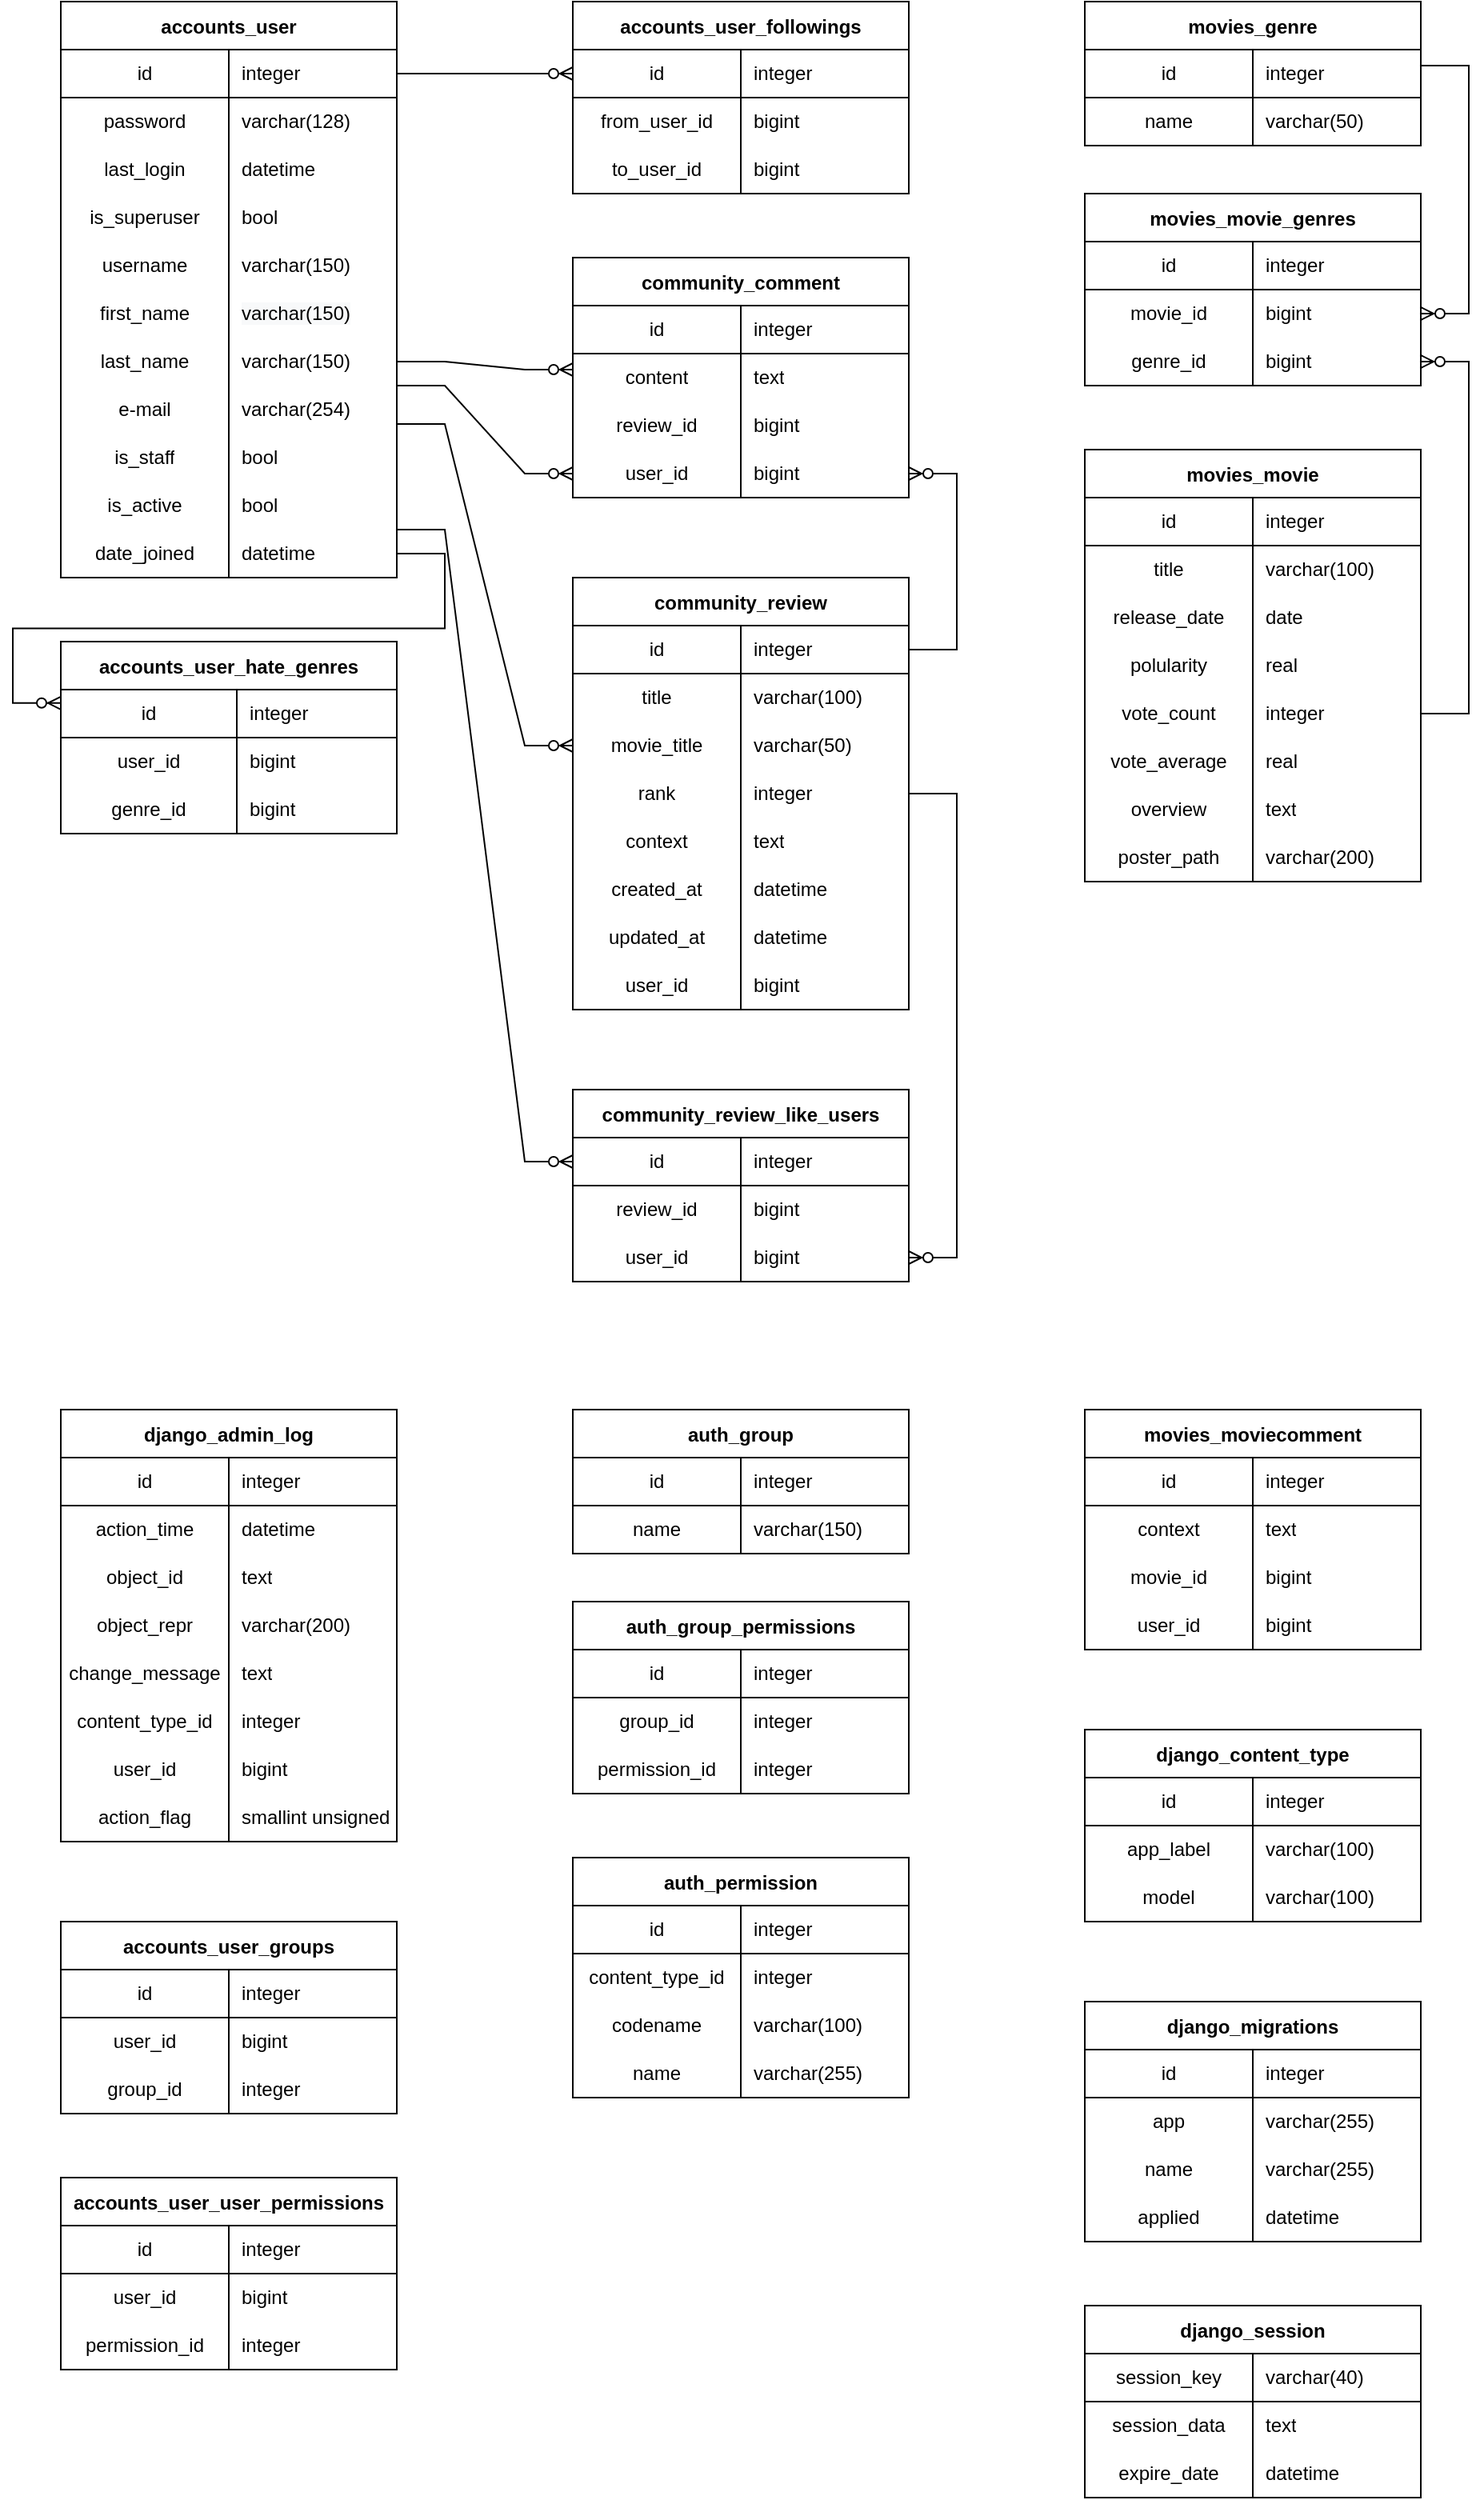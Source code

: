 <mxfile version="15.8.6" type="device"><diagram id="_cm-uYjnzr6anvN75SzE" name="Page-1"><mxGraphModel dx="684" dy="531" grid="1" gridSize="10" guides="1" tooltips="1" connect="1" arrows="1" fold="1" page="1" pageScale="1" pageWidth="827" pageHeight="1169" math="0" shadow="0"><root><mxCell id="0"/><mxCell id="1" parent="0"/><mxCell id="ThebXKUvr4LSN81ZfqRm-1" value="accounts_user" style="shape=table;startSize=30;container=1;collapsible=0;childLayout=tableLayout;fixedRows=1;rowLines=0;fontStyle=1;align=center;pointerEvents=1;" parent="1" vertex="1"><mxGeometry x="80" y="40" width="210" height="360" as="geometry"/></mxCell><mxCell id="ThebXKUvr4LSN81ZfqRm-2" value="" style="shape=partialRectangle;html=1;whiteSpace=wrap;collapsible=0;dropTarget=0;pointerEvents=1;fillColor=none;top=0;left=0;bottom=1;right=0;points=[[0,0.5],[1,0.5]];portConstraint=eastwest;" parent="ThebXKUvr4LSN81ZfqRm-1" vertex="1"><mxGeometry y="30" width="210" height="30" as="geometry"/></mxCell><mxCell id="ThebXKUvr4LSN81ZfqRm-3" value="id" style="shape=partialRectangle;html=1;whiteSpace=wrap;connectable=0;fillColor=none;top=0;left=0;bottom=0;right=0;overflow=hidden;pointerEvents=1;" parent="ThebXKUvr4LSN81ZfqRm-2" vertex="1"><mxGeometry width="105" height="30" as="geometry"><mxRectangle width="105" height="30" as="alternateBounds"/></mxGeometry></mxCell><mxCell id="ThebXKUvr4LSN81ZfqRm-4" value="integer" style="shape=partialRectangle;html=1;whiteSpace=wrap;connectable=0;fillColor=none;top=0;left=0;bottom=0;right=0;align=left;spacingLeft=6;overflow=hidden;pointerEvents=1;" parent="ThebXKUvr4LSN81ZfqRm-2" vertex="1"><mxGeometry x="105" width="105" height="30" as="geometry"><mxRectangle width="105" height="30" as="alternateBounds"/></mxGeometry></mxCell><mxCell id="ThebXKUvr4LSN81ZfqRm-5" value="" style="shape=partialRectangle;html=1;whiteSpace=wrap;collapsible=0;dropTarget=0;pointerEvents=1;fillColor=none;top=0;left=0;bottom=0;right=0;points=[[0,0.5],[1,0.5]];portConstraint=eastwest;" parent="ThebXKUvr4LSN81ZfqRm-1" vertex="1"><mxGeometry y="60" width="210" height="30" as="geometry"/></mxCell><mxCell id="ThebXKUvr4LSN81ZfqRm-6" value="password" style="shape=partialRectangle;html=1;whiteSpace=wrap;connectable=0;fillColor=none;top=0;left=0;bottom=0;right=0;overflow=hidden;pointerEvents=1;" parent="ThebXKUvr4LSN81ZfqRm-5" vertex="1"><mxGeometry width="105" height="30" as="geometry"><mxRectangle width="105" height="30" as="alternateBounds"/></mxGeometry></mxCell><mxCell id="ThebXKUvr4LSN81ZfqRm-7" value="varchar(128)" style="shape=partialRectangle;html=1;whiteSpace=wrap;connectable=0;fillColor=none;top=0;left=0;bottom=0;right=0;align=left;spacingLeft=6;overflow=hidden;pointerEvents=1;" parent="ThebXKUvr4LSN81ZfqRm-5" vertex="1"><mxGeometry x="105" width="105" height="30" as="geometry"><mxRectangle width="105" height="30" as="alternateBounds"/></mxGeometry></mxCell><mxCell id="I7bc87scAPsMHSnV1kQZ-1" style="shape=partialRectangle;html=1;whiteSpace=wrap;collapsible=0;dropTarget=0;pointerEvents=1;fillColor=none;top=0;left=0;bottom=0;right=0;points=[[0,0.5],[1,0.5]];portConstraint=eastwest;" parent="ThebXKUvr4LSN81ZfqRm-1" vertex="1"><mxGeometry y="90" width="210" height="30" as="geometry"/></mxCell><mxCell id="I7bc87scAPsMHSnV1kQZ-2" value="last_login" style="shape=partialRectangle;html=1;whiteSpace=wrap;connectable=0;fillColor=none;top=0;left=0;bottom=0;right=0;overflow=hidden;pointerEvents=1;" parent="I7bc87scAPsMHSnV1kQZ-1" vertex="1"><mxGeometry width="105" height="30" as="geometry"><mxRectangle width="105" height="30" as="alternateBounds"/></mxGeometry></mxCell><mxCell id="I7bc87scAPsMHSnV1kQZ-3" value="datetime" style="shape=partialRectangle;html=1;whiteSpace=wrap;connectable=0;fillColor=none;top=0;left=0;bottom=0;right=0;align=left;spacingLeft=6;overflow=hidden;pointerEvents=1;" parent="I7bc87scAPsMHSnV1kQZ-1" vertex="1"><mxGeometry x="105" width="105" height="30" as="geometry"><mxRectangle width="105" height="30" as="alternateBounds"/></mxGeometry></mxCell><mxCell id="ThebXKUvr4LSN81ZfqRm-11" style="shape=partialRectangle;html=1;whiteSpace=wrap;collapsible=0;dropTarget=0;pointerEvents=1;fillColor=none;top=0;left=0;bottom=0;right=0;points=[[0,0.5],[1,0.5]];portConstraint=eastwest;" parent="ThebXKUvr4LSN81ZfqRm-1" vertex="1"><mxGeometry y="120" width="210" height="30" as="geometry"/></mxCell><mxCell id="ThebXKUvr4LSN81ZfqRm-12" value="is_superuser" style="shape=partialRectangle;html=1;whiteSpace=wrap;connectable=0;fillColor=none;top=0;left=0;bottom=0;right=0;overflow=hidden;pointerEvents=1;" parent="ThebXKUvr4LSN81ZfqRm-11" vertex="1"><mxGeometry width="105" height="30" as="geometry"><mxRectangle width="105" height="30" as="alternateBounds"/></mxGeometry></mxCell><mxCell id="ThebXKUvr4LSN81ZfqRm-13" value="bool" style="shape=partialRectangle;html=1;whiteSpace=wrap;connectable=0;fillColor=none;top=0;left=0;bottom=0;right=0;align=left;spacingLeft=6;overflow=hidden;pointerEvents=1;" parent="ThebXKUvr4LSN81ZfqRm-11" vertex="1"><mxGeometry x="105" width="105" height="30" as="geometry"><mxRectangle width="105" height="30" as="alternateBounds"/></mxGeometry></mxCell><mxCell id="ThebXKUvr4LSN81ZfqRm-8" value="" style="shape=partialRectangle;html=1;whiteSpace=wrap;collapsible=0;dropTarget=0;pointerEvents=1;fillColor=none;top=0;left=0;bottom=0;right=0;points=[[0,0.5],[1,0.5]];portConstraint=eastwest;" parent="ThebXKUvr4LSN81ZfqRm-1" vertex="1"><mxGeometry y="150" width="210" height="30" as="geometry"/></mxCell><mxCell id="ThebXKUvr4LSN81ZfqRm-9" value="username" style="shape=partialRectangle;html=1;whiteSpace=wrap;connectable=0;fillColor=none;top=0;left=0;bottom=0;right=0;overflow=hidden;pointerEvents=1;" parent="ThebXKUvr4LSN81ZfqRm-8" vertex="1"><mxGeometry width="105" height="30" as="geometry"><mxRectangle width="105" height="30" as="alternateBounds"/></mxGeometry></mxCell><mxCell id="ThebXKUvr4LSN81ZfqRm-10" value="varchar(150)" style="shape=partialRectangle;html=1;whiteSpace=wrap;connectable=0;fillColor=none;top=0;left=0;bottom=0;right=0;align=left;spacingLeft=6;overflow=hidden;pointerEvents=1;" parent="ThebXKUvr4LSN81ZfqRm-8" vertex="1"><mxGeometry x="105" width="105" height="30" as="geometry"><mxRectangle width="105" height="30" as="alternateBounds"/></mxGeometry></mxCell><mxCell id="I7bc87scAPsMHSnV1kQZ-4" style="shape=partialRectangle;html=1;whiteSpace=wrap;collapsible=0;dropTarget=0;pointerEvents=1;fillColor=none;top=0;left=0;bottom=0;right=0;points=[[0,0.5],[1,0.5]];portConstraint=eastwest;" parent="ThebXKUvr4LSN81ZfqRm-1" vertex="1"><mxGeometry y="180" width="210" height="30" as="geometry"/></mxCell><mxCell id="I7bc87scAPsMHSnV1kQZ-5" value="first_name" style="shape=partialRectangle;html=1;whiteSpace=wrap;connectable=0;fillColor=none;top=0;left=0;bottom=0;right=0;overflow=hidden;pointerEvents=1;" parent="I7bc87scAPsMHSnV1kQZ-4" vertex="1"><mxGeometry width="105" height="30" as="geometry"><mxRectangle width="105" height="30" as="alternateBounds"/></mxGeometry></mxCell><mxCell id="I7bc87scAPsMHSnV1kQZ-6" value="&lt;span style=&quot;color: rgb(0 , 0 , 0) ; font-family: &amp;#34;helvetica&amp;#34; ; font-size: 12px ; font-style: normal ; font-weight: 400 ; letter-spacing: normal ; text-align: left ; text-indent: 0px ; text-transform: none ; word-spacing: 0px ; background-color: rgb(248 , 249 , 250) ; display: inline ; float: none&quot;&gt;varchar(150)&lt;/span&gt;" style="shape=partialRectangle;html=1;whiteSpace=wrap;connectable=0;fillColor=none;top=0;left=0;bottom=0;right=0;align=left;spacingLeft=6;overflow=hidden;pointerEvents=1;" parent="I7bc87scAPsMHSnV1kQZ-4" vertex="1"><mxGeometry x="105" width="105" height="30" as="geometry"><mxRectangle width="105" height="30" as="alternateBounds"/></mxGeometry></mxCell><mxCell id="I7bc87scAPsMHSnV1kQZ-7" style="shape=partialRectangle;html=1;whiteSpace=wrap;collapsible=0;dropTarget=0;pointerEvents=1;fillColor=none;top=0;left=0;bottom=0;right=0;points=[[0,0.5],[1,0.5]];portConstraint=eastwest;" parent="ThebXKUvr4LSN81ZfqRm-1" vertex="1"><mxGeometry y="210" width="210" height="30" as="geometry"/></mxCell><mxCell id="I7bc87scAPsMHSnV1kQZ-8" value="last_name" style="shape=partialRectangle;html=1;whiteSpace=wrap;connectable=0;fillColor=none;top=0;left=0;bottom=0;right=0;overflow=hidden;pointerEvents=1;" parent="I7bc87scAPsMHSnV1kQZ-7" vertex="1"><mxGeometry width="105" height="30" as="geometry"><mxRectangle width="105" height="30" as="alternateBounds"/></mxGeometry></mxCell><mxCell id="I7bc87scAPsMHSnV1kQZ-9" value="varchar(150)" style="shape=partialRectangle;html=1;whiteSpace=wrap;connectable=0;fillColor=none;top=0;left=0;bottom=0;right=0;align=left;spacingLeft=6;overflow=hidden;pointerEvents=1;" parent="I7bc87scAPsMHSnV1kQZ-7" vertex="1"><mxGeometry x="105" width="105" height="30" as="geometry"><mxRectangle width="105" height="30" as="alternateBounds"/></mxGeometry></mxCell><mxCell id="I7bc87scAPsMHSnV1kQZ-10" style="shape=partialRectangle;html=1;whiteSpace=wrap;collapsible=0;dropTarget=0;pointerEvents=1;fillColor=none;top=0;left=0;bottom=0;right=0;points=[[0,0.5],[1,0.5]];portConstraint=eastwest;" parent="ThebXKUvr4LSN81ZfqRm-1" vertex="1"><mxGeometry y="240" width="210" height="30" as="geometry"/></mxCell><mxCell id="I7bc87scAPsMHSnV1kQZ-11" value="e-mail" style="shape=partialRectangle;html=1;whiteSpace=wrap;connectable=0;fillColor=none;top=0;left=0;bottom=0;right=0;overflow=hidden;pointerEvents=1;" parent="I7bc87scAPsMHSnV1kQZ-10" vertex="1"><mxGeometry width="105" height="30" as="geometry"><mxRectangle width="105" height="30" as="alternateBounds"/></mxGeometry></mxCell><mxCell id="I7bc87scAPsMHSnV1kQZ-12" value="varchar(254)" style="shape=partialRectangle;html=1;whiteSpace=wrap;connectable=0;fillColor=none;top=0;left=0;bottom=0;right=0;align=left;spacingLeft=6;overflow=hidden;pointerEvents=1;" parent="I7bc87scAPsMHSnV1kQZ-10" vertex="1"><mxGeometry x="105" width="105" height="30" as="geometry"><mxRectangle width="105" height="30" as="alternateBounds"/></mxGeometry></mxCell><mxCell id="ThebXKUvr4LSN81ZfqRm-17" style="shape=partialRectangle;html=1;whiteSpace=wrap;collapsible=0;dropTarget=0;pointerEvents=1;fillColor=none;top=0;left=0;bottom=0;right=0;points=[[0,0.5],[1,0.5]];portConstraint=eastwest;" parent="ThebXKUvr4LSN81ZfqRm-1" vertex="1"><mxGeometry y="270" width="210" height="30" as="geometry"/></mxCell><mxCell id="ThebXKUvr4LSN81ZfqRm-18" value="is_staff" style="shape=partialRectangle;html=1;whiteSpace=wrap;connectable=0;fillColor=none;top=0;left=0;bottom=0;right=0;overflow=hidden;pointerEvents=1;" parent="ThebXKUvr4LSN81ZfqRm-17" vertex="1"><mxGeometry width="105" height="30" as="geometry"><mxRectangle width="105" height="30" as="alternateBounds"/></mxGeometry></mxCell><mxCell id="ThebXKUvr4LSN81ZfqRm-19" value="bool" style="shape=partialRectangle;html=1;whiteSpace=wrap;connectable=0;fillColor=none;top=0;left=0;bottom=0;right=0;align=left;spacingLeft=6;overflow=hidden;pointerEvents=1;" parent="ThebXKUvr4LSN81ZfqRm-17" vertex="1"><mxGeometry x="105" width="105" height="30" as="geometry"><mxRectangle width="105" height="30" as="alternateBounds"/></mxGeometry></mxCell><mxCell id="I7bc87scAPsMHSnV1kQZ-13" style="shape=partialRectangle;html=1;whiteSpace=wrap;collapsible=0;dropTarget=0;pointerEvents=1;fillColor=none;top=0;left=0;bottom=0;right=0;points=[[0,0.5],[1,0.5]];portConstraint=eastwest;" parent="ThebXKUvr4LSN81ZfqRm-1" vertex="1"><mxGeometry y="300" width="210" height="30" as="geometry"/></mxCell><mxCell id="I7bc87scAPsMHSnV1kQZ-14" value="is_active" style="shape=partialRectangle;html=1;whiteSpace=wrap;connectable=0;fillColor=none;top=0;left=0;bottom=0;right=0;overflow=hidden;pointerEvents=1;" parent="I7bc87scAPsMHSnV1kQZ-13" vertex="1"><mxGeometry width="105" height="30" as="geometry"><mxRectangle width="105" height="30" as="alternateBounds"/></mxGeometry></mxCell><mxCell id="I7bc87scAPsMHSnV1kQZ-15" value="bool" style="shape=partialRectangle;html=1;whiteSpace=wrap;connectable=0;fillColor=none;top=0;left=0;bottom=0;right=0;align=left;spacingLeft=6;overflow=hidden;pointerEvents=1;" parent="I7bc87scAPsMHSnV1kQZ-13" vertex="1"><mxGeometry x="105" width="105" height="30" as="geometry"><mxRectangle width="105" height="30" as="alternateBounds"/></mxGeometry></mxCell><mxCell id="ThebXKUvr4LSN81ZfqRm-14" style="shape=partialRectangle;html=1;whiteSpace=wrap;collapsible=0;dropTarget=0;pointerEvents=1;fillColor=none;top=0;left=0;bottom=0;right=0;points=[[0,0.5],[1,0.5]];portConstraint=eastwest;" parent="ThebXKUvr4LSN81ZfqRm-1" vertex="1"><mxGeometry y="330" width="210" height="30" as="geometry"/></mxCell><mxCell id="ThebXKUvr4LSN81ZfqRm-15" value="date_joined" style="shape=partialRectangle;html=1;whiteSpace=wrap;connectable=0;fillColor=none;top=0;left=0;bottom=0;right=0;overflow=hidden;pointerEvents=1;" parent="ThebXKUvr4LSN81ZfqRm-14" vertex="1"><mxGeometry width="105" height="30" as="geometry"><mxRectangle width="105" height="30" as="alternateBounds"/></mxGeometry></mxCell><mxCell id="ThebXKUvr4LSN81ZfqRm-16" value="datetime" style="shape=partialRectangle;html=1;whiteSpace=wrap;connectable=0;fillColor=none;top=0;left=0;bottom=0;right=0;align=left;spacingLeft=6;overflow=hidden;pointerEvents=1;" parent="ThebXKUvr4LSN81ZfqRm-14" vertex="1"><mxGeometry x="105" width="105" height="30" as="geometry"><mxRectangle width="105" height="30" as="alternateBounds"/></mxGeometry></mxCell><mxCell id="I7bc87scAPsMHSnV1kQZ-16" value="accounts_user_followings" style="shape=table;startSize=30;container=1;collapsible=0;childLayout=tableLayout;fixedRows=1;rowLines=0;fontStyle=1;align=center;pointerEvents=1;" parent="1" vertex="1"><mxGeometry x="400" y="40" width="210" height="120" as="geometry"/></mxCell><mxCell id="I7bc87scAPsMHSnV1kQZ-17" value="" style="shape=partialRectangle;html=1;whiteSpace=wrap;collapsible=0;dropTarget=0;pointerEvents=1;fillColor=none;top=0;left=0;bottom=1;right=0;points=[[0,0.5],[1,0.5]];portConstraint=eastwest;" parent="I7bc87scAPsMHSnV1kQZ-16" vertex="1"><mxGeometry y="30" width="210" height="30" as="geometry"/></mxCell><mxCell id="I7bc87scAPsMHSnV1kQZ-18" value="id" style="shape=partialRectangle;html=1;whiteSpace=wrap;connectable=0;fillColor=none;top=0;left=0;bottom=0;right=0;overflow=hidden;pointerEvents=1;" parent="I7bc87scAPsMHSnV1kQZ-17" vertex="1"><mxGeometry width="105" height="30" as="geometry"><mxRectangle width="105" height="30" as="alternateBounds"/></mxGeometry></mxCell><mxCell id="I7bc87scAPsMHSnV1kQZ-19" value="integer" style="shape=partialRectangle;html=1;whiteSpace=wrap;connectable=0;fillColor=none;top=0;left=0;bottom=0;right=0;align=left;spacingLeft=6;overflow=hidden;pointerEvents=1;" parent="I7bc87scAPsMHSnV1kQZ-17" vertex="1"><mxGeometry x="105" width="105" height="30" as="geometry"><mxRectangle width="105" height="30" as="alternateBounds"/></mxGeometry></mxCell><mxCell id="I7bc87scAPsMHSnV1kQZ-20" value="" style="shape=partialRectangle;html=1;whiteSpace=wrap;collapsible=0;dropTarget=0;pointerEvents=1;fillColor=none;top=0;left=0;bottom=0;right=0;points=[[0,0.5],[1,0.5]];portConstraint=eastwest;" parent="I7bc87scAPsMHSnV1kQZ-16" vertex="1"><mxGeometry y="60" width="210" height="30" as="geometry"/></mxCell><mxCell id="I7bc87scAPsMHSnV1kQZ-21" value="from_user_id" style="shape=partialRectangle;html=1;whiteSpace=wrap;connectable=0;fillColor=none;top=0;left=0;bottom=0;right=0;overflow=hidden;pointerEvents=1;" parent="I7bc87scAPsMHSnV1kQZ-20" vertex="1"><mxGeometry width="105" height="30" as="geometry"><mxRectangle width="105" height="30" as="alternateBounds"/></mxGeometry></mxCell><mxCell id="I7bc87scAPsMHSnV1kQZ-22" value="bigint" style="shape=partialRectangle;html=1;whiteSpace=wrap;connectable=0;fillColor=none;top=0;left=0;bottom=0;right=0;align=left;spacingLeft=6;overflow=hidden;pointerEvents=1;" parent="I7bc87scAPsMHSnV1kQZ-20" vertex="1"><mxGeometry x="105" width="105" height="30" as="geometry"><mxRectangle width="105" height="30" as="alternateBounds"/></mxGeometry></mxCell><mxCell id="I7bc87scAPsMHSnV1kQZ-23" value="" style="shape=partialRectangle;html=1;whiteSpace=wrap;collapsible=0;dropTarget=0;pointerEvents=1;fillColor=none;top=0;left=0;bottom=0;right=0;points=[[0,0.5],[1,0.5]];portConstraint=eastwest;" parent="I7bc87scAPsMHSnV1kQZ-16" vertex="1"><mxGeometry y="90" width="210" height="30" as="geometry"/></mxCell><mxCell id="I7bc87scAPsMHSnV1kQZ-24" value="to_user_id" style="shape=partialRectangle;html=1;whiteSpace=wrap;connectable=0;fillColor=none;top=0;left=0;bottom=0;right=0;overflow=hidden;pointerEvents=1;" parent="I7bc87scAPsMHSnV1kQZ-23" vertex="1"><mxGeometry width="105" height="30" as="geometry"><mxRectangle width="105" height="30" as="alternateBounds"/></mxGeometry></mxCell><mxCell id="I7bc87scAPsMHSnV1kQZ-25" value="bigint" style="shape=partialRectangle;html=1;whiteSpace=wrap;connectable=0;fillColor=none;top=0;left=0;bottom=0;right=0;align=left;spacingLeft=6;overflow=hidden;pointerEvents=1;" parent="I7bc87scAPsMHSnV1kQZ-23" vertex="1"><mxGeometry x="105" width="105" height="30" as="geometry"><mxRectangle width="105" height="30" as="alternateBounds"/></mxGeometry></mxCell><mxCell id="I7bc87scAPsMHSnV1kQZ-26" value="accounts_user_groups" style="shape=table;startSize=30;container=1;collapsible=0;childLayout=tableLayout;fixedRows=1;rowLines=0;fontStyle=1;align=center;pointerEvents=1;" parent="1" vertex="1"><mxGeometry x="80" y="1240" width="210" height="120" as="geometry"/></mxCell><mxCell id="I7bc87scAPsMHSnV1kQZ-27" value="" style="shape=partialRectangle;html=1;whiteSpace=wrap;collapsible=0;dropTarget=0;pointerEvents=1;fillColor=none;top=0;left=0;bottom=1;right=0;points=[[0,0.5],[1,0.5]];portConstraint=eastwest;" parent="I7bc87scAPsMHSnV1kQZ-26" vertex="1"><mxGeometry y="30" width="210" height="30" as="geometry"/></mxCell><mxCell id="I7bc87scAPsMHSnV1kQZ-28" value="id" style="shape=partialRectangle;html=1;whiteSpace=wrap;connectable=0;fillColor=none;top=0;left=0;bottom=0;right=0;overflow=hidden;pointerEvents=1;" parent="I7bc87scAPsMHSnV1kQZ-27" vertex="1"><mxGeometry width="105" height="30" as="geometry"><mxRectangle width="105" height="30" as="alternateBounds"/></mxGeometry></mxCell><mxCell id="I7bc87scAPsMHSnV1kQZ-29" value="integer" style="shape=partialRectangle;html=1;whiteSpace=wrap;connectable=0;fillColor=none;top=0;left=0;bottom=0;right=0;align=left;spacingLeft=6;overflow=hidden;pointerEvents=1;" parent="I7bc87scAPsMHSnV1kQZ-27" vertex="1"><mxGeometry x="105" width="105" height="30" as="geometry"><mxRectangle width="105" height="30" as="alternateBounds"/></mxGeometry></mxCell><mxCell id="I7bc87scAPsMHSnV1kQZ-30" value="" style="shape=partialRectangle;html=1;whiteSpace=wrap;collapsible=0;dropTarget=0;pointerEvents=1;fillColor=none;top=0;left=0;bottom=0;right=0;points=[[0,0.5],[1,0.5]];portConstraint=eastwest;" parent="I7bc87scAPsMHSnV1kQZ-26" vertex="1"><mxGeometry y="60" width="210" height="30" as="geometry"/></mxCell><mxCell id="I7bc87scAPsMHSnV1kQZ-31" value="user_id" style="shape=partialRectangle;html=1;whiteSpace=wrap;connectable=0;fillColor=none;top=0;left=0;bottom=0;right=0;overflow=hidden;pointerEvents=1;" parent="I7bc87scAPsMHSnV1kQZ-30" vertex="1"><mxGeometry width="105" height="30" as="geometry"><mxRectangle width="105" height="30" as="alternateBounds"/></mxGeometry></mxCell><mxCell id="I7bc87scAPsMHSnV1kQZ-32" value="bigint" style="shape=partialRectangle;html=1;whiteSpace=wrap;connectable=0;fillColor=none;top=0;left=0;bottom=0;right=0;align=left;spacingLeft=6;overflow=hidden;pointerEvents=1;" parent="I7bc87scAPsMHSnV1kQZ-30" vertex="1"><mxGeometry x="105" width="105" height="30" as="geometry"><mxRectangle width="105" height="30" as="alternateBounds"/></mxGeometry></mxCell><mxCell id="I7bc87scAPsMHSnV1kQZ-33" value="" style="shape=partialRectangle;html=1;whiteSpace=wrap;collapsible=0;dropTarget=0;pointerEvents=1;fillColor=none;top=0;left=0;bottom=0;right=0;points=[[0,0.5],[1,0.5]];portConstraint=eastwest;" parent="I7bc87scAPsMHSnV1kQZ-26" vertex="1"><mxGeometry y="90" width="210" height="30" as="geometry"/></mxCell><mxCell id="I7bc87scAPsMHSnV1kQZ-34" value="group_id" style="shape=partialRectangle;html=1;whiteSpace=wrap;connectable=0;fillColor=none;top=0;left=0;bottom=0;right=0;overflow=hidden;pointerEvents=1;" parent="I7bc87scAPsMHSnV1kQZ-33" vertex="1"><mxGeometry width="105" height="30" as="geometry"><mxRectangle width="105" height="30" as="alternateBounds"/></mxGeometry></mxCell><mxCell id="I7bc87scAPsMHSnV1kQZ-35" value="integer" style="shape=partialRectangle;html=1;whiteSpace=wrap;connectable=0;fillColor=none;top=0;left=0;bottom=0;right=0;align=left;spacingLeft=6;overflow=hidden;pointerEvents=1;" parent="I7bc87scAPsMHSnV1kQZ-33" vertex="1"><mxGeometry x="105" width="105" height="30" as="geometry"><mxRectangle width="105" height="30" as="alternateBounds"/></mxGeometry></mxCell><mxCell id="I7bc87scAPsMHSnV1kQZ-36" value="accounts_user_user_permissions" style="shape=table;startSize=30;container=1;collapsible=0;childLayout=tableLayout;fixedRows=1;rowLines=0;fontStyle=1;align=center;pointerEvents=1;" parent="1" vertex="1"><mxGeometry x="80" y="1400" width="210" height="120" as="geometry"/></mxCell><mxCell id="I7bc87scAPsMHSnV1kQZ-37" value="" style="shape=partialRectangle;html=1;whiteSpace=wrap;collapsible=0;dropTarget=0;pointerEvents=1;fillColor=none;top=0;left=0;bottom=1;right=0;points=[[0,0.5],[1,0.5]];portConstraint=eastwest;" parent="I7bc87scAPsMHSnV1kQZ-36" vertex="1"><mxGeometry y="30" width="210" height="30" as="geometry"/></mxCell><mxCell id="I7bc87scAPsMHSnV1kQZ-38" value="id" style="shape=partialRectangle;html=1;whiteSpace=wrap;connectable=0;fillColor=none;top=0;left=0;bottom=0;right=0;overflow=hidden;pointerEvents=1;" parent="I7bc87scAPsMHSnV1kQZ-37" vertex="1"><mxGeometry width="105" height="30" as="geometry"><mxRectangle width="105" height="30" as="alternateBounds"/></mxGeometry></mxCell><mxCell id="I7bc87scAPsMHSnV1kQZ-39" value="integer" style="shape=partialRectangle;html=1;whiteSpace=wrap;connectable=0;fillColor=none;top=0;left=0;bottom=0;right=0;align=left;spacingLeft=6;overflow=hidden;pointerEvents=1;" parent="I7bc87scAPsMHSnV1kQZ-37" vertex="1"><mxGeometry x="105" width="105" height="30" as="geometry"><mxRectangle width="105" height="30" as="alternateBounds"/></mxGeometry></mxCell><mxCell id="I7bc87scAPsMHSnV1kQZ-40" value="" style="shape=partialRectangle;html=1;whiteSpace=wrap;collapsible=0;dropTarget=0;pointerEvents=1;fillColor=none;top=0;left=0;bottom=0;right=0;points=[[0,0.5],[1,0.5]];portConstraint=eastwest;" parent="I7bc87scAPsMHSnV1kQZ-36" vertex="1"><mxGeometry y="60" width="210" height="30" as="geometry"/></mxCell><mxCell id="I7bc87scAPsMHSnV1kQZ-41" value="user_id" style="shape=partialRectangle;html=1;whiteSpace=wrap;connectable=0;fillColor=none;top=0;left=0;bottom=0;right=0;overflow=hidden;pointerEvents=1;" parent="I7bc87scAPsMHSnV1kQZ-40" vertex="1"><mxGeometry width="105" height="30" as="geometry"><mxRectangle width="105" height="30" as="alternateBounds"/></mxGeometry></mxCell><mxCell id="I7bc87scAPsMHSnV1kQZ-42" value="bigint" style="shape=partialRectangle;html=1;whiteSpace=wrap;connectable=0;fillColor=none;top=0;left=0;bottom=0;right=0;align=left;spacingLeft=6;overflow=hidden;pointerEvents=1;" parent="I7bc87scAPsMHSnV1kQZ-40" vertex="1"><mxGeometry x="105" width="105" height="30" as="geometry"><mxRectangle width="105" height="30" as="alternateBounds"/></mxGeometry></mxCell><mxCell id="I7bc87scAPsMHSnV1kQZ-43" value="" style="shape=partialRectangle;html=1;whiteSpace=wrap;collapsible=0;dropTarget=0;pointerEvents=1;fillColor=none;top=0;left=0;bottom=0;right=0;points=[[0,0.5],[1,0.5]];portConstraint=eastwest;" parent="I7bc87scAPsMHSnV1kQZ-36" vertex="1"><mxGeometry y="90" width="210" height="30" as="geometry"/></mxCell><mxCell id="I7bc87scAPsMHSnV1kQZ-44" value="permission_id" style="shape=partialRectangle;html=1;whiteSpace=wrap;connectable=0;fillColor=none;top=0;left=0;bottom=0;right=0;overflow=hidden;pointerEvents=1;" parent="I7bc87scAPsMHSnV1kQZ-43" vertex="1"><mxGeometry width="105" height="30" as="geometry"><mxRectangle width="105" height="30" as="alternateBounds"/></mxGeometry></mxCell><mxCell id="I7bc87scAPsMHSnV1kQZ-45" value="integer" style="shape=partialRectangle;html=1;whiteSpace=wrap;connectable=0;fillColor=none;top=0;left=0;bottom=0;right=0;align=left;spacingLeft=6;overflow=hidden;pointerEvents=1;" parent="I7bc87scAPsMHSnV1kQZ-43" vertex="1"><mxGeometry x="105" width="105" height="30" as="geometry"><mxRectangle width="105" height="30" as="alternateBounds"/></mxGeometry></mxCell><mxCell id="I7bc87scAPsMHSnV1kQZ-46" value="auth_group" style="shape=table;startSize=30;container=1;collapsible=0;childLayout=tableLayout;fixedRows=1;rowLines=0;fontStyle=1;align=center;pointerEvents=1;" parent="1" vertex="1"><mxGeometry x="400" y="920" width="210" height="90" as="geometry"/></mxCell><mxCell id="I7bc87scAPsMHSnV1kQZ-47" value="" style="shape=partialRectangle;html=1;whiteSpace=wrap;collapsible=0;dropTarget=0;pointerEvents=1;fillColor=none;top=0;left=0;bottom=1;right=0;points=[[0,0.5],[1,0.5]];portConstraint=eastwest;" parent="I7bc87scAPsMHSnV1kQZ-46" vertex="1"><mxGeometry y="30" width="210" height="30" as="geometry"/></mxCell><mxCell id="I7bc87scAPsMHSnV1kQZ-48" value="id" style="shape=partialRectangle;html=1;whiteSpace=wrap;connectable=0;fillColor=none;top=0;left=0;bottom=0;right=0;overflow=hidden;pointerEvents=1;" parent="I7bc87scAPsMHSnV1kQZ-47" vertex="1"><mxGeometry width="105" height="30" as="geometry"><mxRectangle width="105" height="30" as="alternateBounds"/></mxGeometry></mxCell><mxCell id="I7bc87scAPsMHSnV1kQZ-49" value="integer" style="shape=partialRectangle;html=1;whiteSpace=wrap;connectable=0;fillColor=none;top=0;left=0;bottom=0;right=0;align=left;spacingLeft=6;overflow=hidden;pointerEvents=1;" parent="I7bc87scAPsMHSnV1kQZ-47" vertex="1"><mxGeometry x="105" width="105" height="30" as="geometry"><mxRectangle width="105" height="30" as="alternateBounds"/></mxGeometry></mxCell><mxCell id="I7bc87scAPsMHSnV1kQZ-50" value="" style="shape=partialRectangle;html=1;whiteSpace=wrap;collapsible=0;dropTarget=0;pointerEvents=1;fillColor=none;top=0;left=0;bottom=0;right=0;points=[[0,0.5],[1,0.5]];portConstraint=eastwest;" parent="I7bc87scAPsMHSnV1kQZ-46" vertex="1"><mxGeometry y="60" width="210" height="30" as="geometry"/></mxCell><mxCell id="I7bc87scAPsMHSnV1kQZ-51" value="name" style="shape=partialRectangle;html=1;whiteSpace=wrap;connectable=0;fillColor=none;top=0;left=0;bottom=0;right=0;overflow=hidden;pointerEvents=1;" parent="I7bc87scAPsMHSnV1kQZ-50" vertex="1"><mxGeometry width="105" height="30" as="geometry"><mxRectangle width="105" height="30" as="alternateBounds"/></mxGeometry></mxCell><mxCell id="I7bc87scAPsMHSnV1kQZ-52" value="varchar(150)" style="shape=partialRectangle;html=1;whiteSpace=wrap;connectable=0;fillColor=none;top=0;left=0;bottom=0;right=0;align=left;spacingLeft=6;overflow=hidden;pointerEvents=1;" parent="I7bc87scAPsMHSnV1kQZ-50" vertex="1"><mxGeometry x="105" width="105" height="30" as="geometry"><mxRectangle width="105" height="30" as="alternateBounds"/></mxGeometry></mxCell><mxCell id="I7bc87scAPsMHSnV1kQZ-62" value="auth_group_permissions" style="shape=table;startSize=30;container=1;collapsible=0;childLayout=tableLayout;fixedRows=1;rowLines=0;fontStyle=1;align=center;pointerEvents=1;" parent="1" vertex="1"><mxGeometry x="400" y="1040" width="210" height="120" as="geometry"/></mxCell><mxCell id="I7bc87scAPsMHSnV1kQZ-63" value="" style="shape=partialRectangle;html=1;whiteSpace=wrap;collapsible=0;dropTarget=0;pointerEvents=1;fillColor=none;top=0;left=0;bottom=1;right=0;points=[[0,0.5],[1,0.5]];portConstraint=eastwest;" parent="I7bc87scAPsMHSnV1kQZ-62" vertex="1"><mxGeometry y="30" width="210" height="30" as="geometry"/></mxCell><mxCell id="I7bc87scAPsMHSnV1kQZ-64" value="id" style="shape=partialRectangle;html=1;whiteSpace=wrap;connectable=0;fillColor=none;top=0;left=0;bottom=0;right=0;overflow=hidden;pointerEvents=1;" parent="I7bc87scAPsMHSnV1kQZ-63" vertex="1"><mxGeometry width="105" height="30" as="geometry"><mxRectangle width="105" height="30" as="alternateBounds"/></mxGeometry></mxCell><mxCell id="I7bc87scAPsMHSnV1kQZ-65" value="integer" style="shape=partialRectangle;html=1;whiteSpace=wrap;connectable=0;fillColor=none;top=0;left=0;bottom=0;right=0;align=left;spacingLeft=6;overflow=hidden;pointerEvents=1;" parent="I7bc87scAPsMHSnV1kQZ-63" vertex="1"><mxGeometry x="105" width="105" height="30" as="geometry"><mxRectangle width="105" height="30" as="alternateBounds"/></mxGeometry></mxCell><mxCell id="I7bc87scAPsMHSnV1kQZ-66" value="" style="shape=partialRectangle;html=1;whiteSpace=wrap;collapsible=0;dropTarget=0;pointerEvents=1;fillColor=none;top=0;left=0;bottom=0;right=0;points=[[0,0.5],[1,0.5]];portConstraint=eastwest;" parent="I7bc87scAPsMHSnV1kQZ-62" vertex="1"><mxGeometry y="60" width="210" height="30" as="geometry"/></mxCell><mxCell id="I7bc87scAPsMHSnV1kQZ-67" value="group_id" style="shape=partialRectangle;html=1;whiteSpace=wrap;connectable=0;fillColor=none;top=0;left=0;bottom=0;right=0;overflow=hidden;pointerEvents=1;" parent="I7bc87scAPsMHSnV1kQZ-66" vertex="1"><mxGeometry width="105" height="30" as="geometry"><mxRectangle width="105" height="30" as="alternateBounds"/></mxGeometry></mxCell><mxCell id="I7bc87scAPsMHSnV1kQZ-68" value="integer" style="shape=partialRectangle;html=1;whiteSpace=wrap;connectable=0;fillColor=none;top=0;left=0;bottom=0;right=0;align=left;spacingLeft=6;overflow=hidden;pointerEvents=1;" parent="I7bc87scAPsMHSnV1kQZ-66" vertex="1"><mxGeometry x="105" width="105" height="30" as="geometry"><mxRectangle width="105" height="30" as="alternateBounds"/></mxGeometry></mxCell><mxCell id="I7bc87scAPsMHSnV1kQZ-69" value="" style="shape=partialRectangle;html=1;whiteSpace=wrap;collapsible=0;dropTarget=0;pointerEvents=1;fillColor=none;top=0;left=0;bottom=0;right=0;points=[[0,0.5],[1,0.5]];portConstraint=eastwest;" parent="I7bc87scAPsMHSnV1kQZ-62" vertex="1"><mxGeometry y="90" width="210" height="30" as="geometry"/></mxCell><mxCell id="I7bc87scAPsMHSnV1kQZ-70" value="permission_id" style="shape=partialRectangle;html=1;whiteSpace=wrap;connectable=0;fillColor=none;top=0;left=0;bottom=0;right=0;overflow=hidden;pointerEvents=1;" parent="I7bc87scAPsMHSnV1kQZ-69" vertex="1"><mxGeometry width="105" height="30" as="geometry"><mxRectangle width="105" height="30" as="alternateBounds"/></mxGeometry></mxCell><mxCell id="I7bc87scAPsMHSnV1kQZ-71" value="integer" style="shape=partialRectangle;html=1;whiteSpace=wrap;connectable=0;fillColor=none;top=0;left=0;bottom=0;right=0;align=left;spacingLeft=6;overflow=hidden;pointerEvents=1;" parent="I7bc87scAPsMHSnV1kQZ-69" vertex="1"><mxGeometry x="105" width="105" height="30" as="geometry"><mxRectangle width="105" height="30" as="alternateBounds"/></mxGeometry></mxCell><mxCell id="I7bc87scAPsMHSnV1kQZ-72" value="auth_permission" style="shape=table;startSize=30;container=1;collapsible=0;childLayout=tableLayout;fixedRows=1;rowLines=0;fontStyle=1;align=center;pointerEvents=1;" parent="1" vertex="1"><mxGeometry x="400" y="1200" width="210" height="150" as="geometry"/></mxCell><mxCell id="I7bc87scAPsMHSnV1kQZ-73" value="" style="shape=partialRectangle;html=1;whiteSpace=wrap;collapsible=0;dropTarget=0;pointerEvents=1;fillColor=none;top=0;left=0;bottom=1;right=0;points=[[0,0.5],[1,0.5]];portConstraint=eastwest;" parent="I7bc87scAPsMHSnV1kQZ-72" vertex="1"><mxGeometry y="30" width="210" height="30" as="geometry"/></mxCell><mxCell id="I7bc87scAPsMHSnV1kQZ-74" value="id" style="shape=partialRectangle;html=1;whiteSpace=wrap;connectable=0;fillColor=none;top=0;left=0;bottom=0;right=0;overflow=hidden;pointerEvents=1;" parent="I7bc87scAPsMHSnV1kQZ-73" vertex="1"><mxGeometry width="105" height="30" as="geometry"><mxRectangle width="105" height="30" as="alternateBounds"/></mxGeometry></mxCell><mxCell id="I7bc87scAPsMHSnV1kQZ-75" value="integer" style="shape=partialRectangle;html=1;whiteSpace=wrap;connectable=0;fillColor=none;top=0;left=0;bottom=0;right=0;align=left;spacingLeft=6;overflow=hidden;pointerEvents=1;" parent="I7bc87scAPsMHSnV1kQZ-73" vertex="1"><mxGeometry x="105" width="105" height="30" as="geometry"><mxRectangle width="105" height="30" as="alternateBounds"/></mxGeometry></mxCell><mxCell id="I7bc87scAPsMHSnV1kQZ-76" value="" style="shape=partialRectangle;html=1;whiteSpace=wrap;collapsible=0;dropTarget=0;pointerEvents=1;fillColor=none;top=0;left=0;bottom=0;right=0;points=[[0,0.5],[1,0.5]];portConstraint=eastwest;" parent="I7bc87scAPsMHSnV1kQZ-72" vertex="1"><mxGeometry y="60" width="210" height="30" as="geometry"/></mxCell><mxCell id="I7bc87scAPsMHSnV1kQZ-77" value="content_type_id" style="shape=partialRectangle;html=1;whiteSpace=wrap;connectable=0;fillColor=none;top=0;left=0;bottom=0;right=0;overflow=hidden;pointerEvents=1;" parent="I7bc87scAPsMHSnV1kQZ-76" vertex="1"><mxGeometry width="105" height="30" as="geometry"><mxRectangle width="105" height="30" as="alternateBounds"/></mxGeometry></mxCell><mxCell id="I7bc87scAPsMHSnV1kQZ-78" value="integer" style="shape=partialRectangle;html=1;whiteSpace=wrap;connectable=0;fillColor=none;top=0;left=0;bottom=0;right=0;align=left;spacingLeft=6;overflow=hidden;pointerEvents=1;" parent="I7bc87scAPsMHSnV1kQZ-76" vertex="1"><mxGeometry x="105" width="105" height="30" as="geometry"><mxRectangle width="105" height="30" as="alternateBounds"/></mxGeometry></mxCell><mxCell id="I7bc87scAPsMHSnV1kQZ-82" value="" style="shape=partialRectangle;html=1;whiteSpace=wrap;collapsible=0;dropTarget=0;pointerEvents=1;fillColor=none;top=0;left=0;bottom=0;right=0;points=[[0,0.5],[1,0.5]];portConstraint=eastwest;" parent="I7bc87scAPsMHSnV1kQZ-72" vertex="1"><mxGeometry y="90" width="210" height="30" as="geometry"/></mxCell><mxCell id="I7bc87scAPsMHSnV1kQZ-83" value="codename" style="shape=partialRectangle;html=1;whiteSpace=wrap;connectable=0;fillColor=none;top=0;left=0;bottom=0;right=0;overflow=hidden;pointerEvents=1;" parent="I7bc87scAPsMHSnV1kQZ-82" vertex="1"><mxGeometry width="105" height="30" as="geometry"><mxRectangle width="105" height="30" as="alternateBounds"/></mxGeometry></mxCell><mxCell id="I7bc87scAPsMHSnV1kQZ-84" value="varchar(100)" style="shape=partialRectangle;html=1;whiteSpace=wrap;connectable=0;fillColor=none;top=0;left=0;bottom=0;right=0;align=left;spacingLeft=6;overflow=hidden;pointerEvents=1;" parent="I7bc87scAPsMHSnV1kQZ-82" vertex="1"><mxGeometry x="105" width="105" height="30" as="geometry"><mxRectangle width="105" height="30" as="alternateBounds"/></mxGeometry></mxCell><mxCell id="I7bc87scAPsMHSnV1kQZ-79" value="" style="shape=partialRectangle;html=1;whiteSpace=wrap;collapsible=0;dropTarget=0;pointerEvents=1;fillColor=none;top=0;left=0;bottom=0;right=0;points=[[0,0.5],[1,0.5]];portConstraint=eastwest;" parent="I7bc87scAPsMHSnV1kQZ-72" vertex="1"><mxGeometry y="120" width="210" height="30" as="geometry"/></mxCell><mxCell id="I7bc87scAPsMHSnV1kQZ-80" value="name" style="shape=partialRectangle;html=1;whiteSpace=wrap;connectable=0;fillColor=none;top=0;left=0;bottom=0;right=0;overflow=hidden;pointerEvents=1;" parent="I7bc87scAPsMHSnV1kQZ-79" vertex="1"><mxGeometry width="105" height="30" as="geometry"><mxRectangle width="105" height="30" as="alternateBounds"/></mxGeometry></mxCell><mxCell id="I7bc87scAPsMHSnV1kQZ-81" value="varchar(255)" style="shape=partialRectangle;html=1;whiteSpace=wrap;connectable=0;fillColor=none;top=0;left=0;bottom=0;right=0;align=left;spacingLeft=6;overflow=hidden;pointerEvents=1;" parent="I7bc87scAPsMHSnV1kQZ-79" vertex="1"><mxGeometry x="105" width="105" height="30" as="geometry"><mxRectangle width="105" height="30" as="alternateBounds"/></mxGeometry></mxCell><mxCell id="I7bc87scAPsMHSnV1kQZ-85" value="community_comment" style="shape=table;startSize=30;container=1;collapsible=0;childLayout=tableLayout;fixedRows=1;rowLines=0;fontStyle=1;align=center;pointerEvents=1;" parent="1" vertex="1"><mxGeometry x="400" y="200" width="210" height="150" as="geometry"/></mxCell><mxCell id="I7bc87scAPsMHSnV1kQZ-86" value="" style="shape=partialRectangle;html=1;whiteSpace=wrap;collapsible=0;dropTarget=0;pointerEvents=1;fillColor=none;top=0;left=0;bottom=1;right=0;points=[[0,0.5],[1,0.5]];portConstraint=eastwest;" parent="I7bc87scAPsMHSnV1kQZ-85" vertex="1"><mxGeometry y="30" width="210" height="30" as="geometry"/></mxCell><mxCell id="I7bc87scAPsMHSnV1kQZ-87" value="id" style="shape=partialRectangle;html=1;whiteSpace=wrap;connectable=0;fillColor=none;top=0;left=0;bottom=0;right=0;overflow=hidden;pointerEvents=1;" parent="I7bc87scAPsMHSnV1kQZ-86" vertex="1"><mxGeometry width="105" height="30" as="geometry"><mxRectangle width="105" height="30" as="alternateBounds"/></mxGeometry></mxCell><mxCell id="I7bc87scAPsMHSnV1kQZ-88" value="integer" style="shape=partialRectangle;html=1;whiteSpace=wrap;connectable=0;fillColor=none;top=0;left=0;bottom=0;right=0;align=left;spacingLeft=6;overflow=hidden;pointerEvents=1;" parent="I7bc87scAPsMHSnV1kQZ-86" vertex="1"><mxGeometry x="105" width="105" height="30" as="geometry"><mxRectangle width="105" height="30" as="alternateBounds"/></mxGeometry></mxCell><mxCell id="I7bc87scAPsMHSnV1kQZ-89" value="" style="shape=partialRectangle;html=1;whiteSpace=wrap;collapsible=0;dropTarget=0;pointerEvents=1;fillColor=none;top=0;left=0;bottom=0;right=0;points=[[0,0.5],[1,0.5]];portConstraint=eastwest;" parent="I7bc87scAPsMHSnV1kQZ-85" vertex="1"><mxGeometry y="60" width="210" height="30" as="geometry"/></mxCell><mxCell id="I7bc87scAPsMHSnV1kQZ-90" value="content" style="shape=partialRectangle;html=1;whiteSpace=wrap;connectable=0;fillColor=none;top=0;left=0;bottom=0;right=0;overflow=hidden;pointerEvents=1;" parent="I7bc87scAPsMHSnV1kQZ-89" vertex="1"><mxGeometry width="105" height="30" as="geometry"><mxRectangle width="105" height="30" as="alternateBounds"/></mxGeometry></mxCell><mxCell id="I7bc87scAPsMHSnV1kQZ-91" value="text" style="shape=partialRectangle;html=1;whiteSpace=wrap;connectable=0;fillColor=none;top=0;left=0;bottom=0;right=0;align=left;spacingLeft=6;overflow=hidden;pointerEvents=1;" parent="I7bc87scAPsMHSnV1kQZ-89" vertex="1"><mxGeometry x="105" width="105" height="30" as="geometry"><mxRectangle width="105" height="30" as="alternateBounds"/></mxGeometry></mxCell><mxCell id="I7bc87scAPsMHSnV1kQZ-92" value="" style="shape=partialRectangle;html=1;whiteSpace=wrap;collapsible=0;dropTarget=0;pointerEvents=1;fillColor=none;top=0;left=0;bottom=0;right=0;points=[[0,0.5],[1,0.5]];portConstraint=eastwest;" parent="I7bc87scAPsMHSnV1kQZ-85" vertex="1"><mxGeometry y="90" width="210" height="30" as="geometry"/></mxCell><mxCell id="I7bc87scAPsMHSnV1kQZ-93" value="review_id" style="shape=partialRectangle;html=1;whiteSpace=wrap;connectable=0;fillColor=none;top=0;left=0;bottom=0;right=0;overflow=hidden;pointerEvents=1;" parent="I7bc87scAPsMHSnV1kQZ-92" vertex="1"><mxGeometry width="105" height="30" as="geometry"><mxRectangle width="105" height="30" as="alternateBounds"/></mxGeometry></mxCell><mxCell id="I7bc87scAPsMHSnV1kQZ-94" value="bigint" style="shape=partialRectangle;html=1;whiteSpace=wrap;connectable=0;fillColor=none;top=0;left=0;bottom=0;right=0;align=left;spacingLeft=6;overflow=hidden;pointerEvents=1;" parent="I7bc87scAPsMHSnV1kQZ-92" vertex="1"><mxGeometry x="105" width="105" height="30" as="geometry"><mxRectangle width="105" height="30" as="alternateBounds"/></mxGeometry></mxCell><mxCell id="I7bc87scAPsMHSnV1kQZ-95" value="" style="shape=partialRectangle;html=1;whiteSpace=wrap;collapsible=0;dropTarget=0;pointerEvents=1;fillColor=none;top=0;left=0;bottom=0;right=0;points=[[0,0.5],[1,0.5]];portConstraint=eastwest;" parent="I7bc87scAPsMHSnV1kQZ-85" vertex="1"><mxGeometry y="120" width="210" height="30" as="geometry"/></mxCell><mxCell id="I7bc87scAPsMHSnV1kQZ-96" value="user_id" style="shape=partialRectangle;html=1;whiteSpace=wrap;connectable=0;fillColor=none;top=0;left=0;bottom=0;right=0;overflow=hidden;pointerEvents=1;" parent="I7bc87scAPsMHSnV1kQZ-95" vertex="1"><mxGeometry width="105" height="30" as="geometry"><mxRectangle width="105" height="30" as="alternateBounds"/></mxGeometry></mxCell><mxCell id="I7bc87scAPsMHSnV1kQZ-97" value="bigint" style="shape=partialRectangle;html=1;whiteSpace=wrap;connectable=0;fillColor=none;top=0;left=0;bottom=0;right=0;align=left;spacingLeft=6;overflow=hidden;pointerEvents=1;" parent="I7bc87scAPsMHSnV1kQZ-95" vertex="1"><mxGeometry x="105" width="105" height="30" as="geometry"><mxRectangle width="105" height="30" as="alternateBounds"/></mxGeometry></mxCell><mxCell id="I7bc87scAPsMHSnV1kQZ-98" value="community_review" style="shape=table;startSize=30;container=1;collapsible=0;childLayout=tableLayout;fixedRows=1;rowLines=0;fontStyle=1;align=center;pointerEvents=1;" parent="1" vertex="1"><mxGeometry x="400" y="400" width="210" height="270" as="geometry"/></mxCell><mxCell id="I7bc87scAPsMHSnV1kQZ-99" value="" style="shape=partialRectangle;html=1;whiteSpace=wrap;collapsible=0;dropTarget=0;pointerEvents=1;fillColor=none;top=0;left=0;bottom=1;right=0;points=[[0,0.5],[1,0.5]];portConstraint=eastwest;" parent="I7bc87scAPsMHSnV1kQZ-98" vertex="1"><mxGeometry y="30" width="210" height="30" as="geometry"/></mxCell><mxCell id="I7bc87scAPsMHSnV1kQZ-100" value="id" style="shape=partialRectangle;html=1;whiteSpace=wrap;connectable=0;fillColor=none;top=0;left=0;bottom=0;right=0;overflow=hidden;pointerEvents=1;" parent="I7bc87scAPsMHSnV1kQZ-99" vertex="1"><mxGeometry width="105" height="30" as="geometry"><mxRectangle width="105" height="30" as="alternateBounds"/></mxGeometry></mxCell><mxCell id="I7bc87scAPsMHSnV1kQZ-101" value="integer" style="shape=partialRectangle;html=1;whiteSpace=wrap;connectable=0;fillColor=none;top=0;left=0;bottom=0;right=0;align=left;spacingLeft=6;overflow=hidden;pointerEvents=1;" parent="I7bc87scAPsMHSnV1kQZ-99" vertex="1"><mxGeometry x="105" width="105" height="30" as="geometry"><mxRectangle width="105" height="30" as="alternateBounds"/></mxGeometry></mxCell><mxCell id="I7bc87scAPsMHSnV1kQZ-102" value="" style="shape=partialRectangle;html=1;whiteSpace=wrap;collapsible=0;dropTarget=0;pointerEvents=1;fillColor=none;top=0;left=0;bottom=0;right=0;points=[[0,0.5],[1,0.5]];portConstraint=eastwest;" parent="I7bc87scAPsMHSnV1kQZ-98" vertex="1"><mxGeometry y="60" width="210" height="30" as="geometry"/></mxCell><mxCell id="I7bc87scAPsMHSnV1kQZ-103" value="title" style="shape=partialRectangle;html=1;whiteSpace=wrap;connectable=0;fillColor=none;top=0;left=0;bottom=0;right=0;overflow=hidden;pointerEvents=1;" parent="I7bc87scAPsMHSnV1kQZ-102" vertex="1"><mxGeometry width="105" height="30" as="geometry"><mxRectangle width="105" height="30" as="alternateBounds"/></mxGeometry></mxCell><mxCell id="I7bc87scAPsMHSnV1kQZ-104" value="varchar(100)" style="shape=partialRectangle;html=1;whiteSpace=wrap;connectable=0;fillColor=none;top=0;left=0;bottom=0;right=0;align=left;spacingLeft=6;overflow=hidden;pointerEvents=1;" parent="I7bc87scAPsMHSnV1kQZ-102" vertex="1"><mxGeometry x="105" width="105" height="30" as="geometry"><mxRectangle width="105" height="30" as="alternateBounds"/></mxGeometry></mxCell><mxCell id="I7bc87scAPsMHSnV1kQZ-105" value="" style="shape=partialRectangle;html=1;whiteSpace=wrap;collapsible=0;dropTarget=0;pointerEvents=1;fillColor=none;top=0;left=0;bottom=0;right=0;points=[[0,0.5],[1,0.5]];portConstraint=eastwest;" parent="I7bc87scAPsMHSnV1kQZ-98" vertex="1"><mxGeometry y="90" width="210" height="30" as="geometry"/></mxCell><mxCell id="I7bc87scAPsMHSnV1kQZ-106" value="movie_title" style="shape=partialRectangle;html=1;whiteSpace=wrap;connectable=0;fillColor=none;top=0;left=0;bottom=0;right=0;overflow=hidden;pointerEvents=1;" parent="I7bc87scAPsMHSnV1kQZ-105" vertex="1"><mxGeometry width="105" height="30" as="geometry"><mxRectangle width="105" height="30" as="alternateBounds"/></mxGeometry></mxCell><mxCell id="I7bc87scAPsMHSnV1kQZ-107" value="varchar(50)" style="shape=partialRectangle;html=1;whiteSpace=wrap;connectable=0;fillColor=none;top=0;left=0;bottom=0;right=0;align=left;spacingLeft=6;overflow=hidden;pointerEvents=1;" parent="I7bc87scAPsMHSnV1kQZ-105" vertex="1"><mxGeometry x="105" width="105" height="30" as="geometry"><mxRectangle width="105" height="30" as="alternateBounds"/></mxGeometry></mxCell><mxCell id="I7bc87scAPsMHSnV1kQZ-108" value="" style="shape=partialRectangle;html=1;whiteSpace=wrap;collapsible=0;dropTarget=0;pointerEvents=1;fillColor=none;top=0;left=0;bottom=0;right=0;points=[[0,0.5],[1,0.5]];portConstraint=eastwest;" parent="I7bc87scAPsMHSnV1kQZ-98" vertex="1"><mxGeometry y="120" width="210" height="30" as="geometry"/></mxCell><mxCell id="I7bc87scAPsMHSnV1kQZ-109" value="rank" style="shape=partialRectangle;html=1;whiteSpace=wrap;connectable=0;fillColor=none;top=0;left=0;bottom=0;right=0;overflow=hidden;pointerEvents=1;" parent="I7bc87scAPsMHSnV1kQZ-108" vertex="1"><mxGeometry width="105" height="30" as="geometry"><mxRectangle width="105" height="30" as="alternateBounds"/></mxGeometry></mxCell><mxCell id="I7bc87scAPsMHSnV1kQZ-110" value="integer" style="shape=partialRectangle;html=1;whiteSpace=wrap;connectable=0;fillColor=none;top=0;left=0;bottom=0;right=0;align=left;spacingLeft=6;overflow=hidden;pointerEvents=1;" parent="I7bc87scAPsMHSnV1kQZ-108" vertex="1"><mxGeometry x="105" width="105" height="30" as="geometry"><mxRectangle width="105" height="30" as="alternateBounds"/></mxGeometry></mxCell><mxCell id="I7bc87scAPsMHSnV1kQZ-111" style="shape=partialRectangle;html=1;whiteSpace=wrap;collapsible=0;dropTarget=0;pointerEvents=1;fillColor=none;top=0;left=0;bottom=0;right=0;points=[[0,0.5],[1,0.5]];portConstraint=eastwest;" parent="I7bc87scAPsMHSnV1kQZ-98" vertex="1"><mxGeometry y="150" width="210" height="30" as="geometry"/></mxCell><mxCell id="I7bc87scAPsMHSnV1kQZ-112" value="context" style="shape=partialRectangle;html=1;whiteSpace=wrap;connectable=0;fillColor=none;top=0;left=0;bottom=0;right=0;overflow=hidden;pointerEvents=1;" parent="I7bc87scAPsMHSnV1kQZ-111" vertex="1"><mxGeometry width="105" height="30" as="geometry"><mxRectangle width="105" height="30" as="alternateBounds"/></mxGeometry></mxCell><mxCell id="I7bc87scAPsMHSnV1kQZ-113" value="text" style="shape=partialRectangle;html=1;whiteSpace=wrap;connectable=0;fillColor=none;top=0;left=0;bottom=0;right=0;align=left;spacingLeft=6;overflow=hidden;pointerEvents=1;" parent="I7bc87scAPsMHSnV1kQZ-111" vertex="1"><mxGeometry x="105" width="105" height="30" as="geometry"><mxRectangle width="105" height="30" as="alternateBounds"/></mxGeometry></mxCell><mxCell id="I7bc87scAPsMHSnV1kQZ-114" style="shape=partialRectangle;html=1;whiteSpace=wrap;collapsible=0;dropTarget=0;pointerEvents=1;fillColor=none;top=0;left=0;bottom=0;right=0;points=[[0,0.5],[1,0.5]];portConstraint=eastwest;" parent="I7bc87scAPsMHSnV1kQZ-98" vertex="1"><mxGeometry y="180" width="210" height="30" as="geometry"/></mxCell><mxCell id="I7bc87scAPsMHSnV1kQZ-115" value="created_at" style="shape=partialRectangle;html=1;whiteSpace=wrap;connectable=0;fillColor=none;top=0;left=0;bottom=0;right=0;overflow=hidden;pointerEvents=1;" parent="I7bc87scAPsMHSnV1kQZ-114" vertex="1"><mxGeometry width="105" height="30" as="geometry"><mxRectangle width="105" height="30" as="alternateBounds"/></mxGeometry></mxCell><mxCell id="I7bc87scAPsMHSnV1kQZ-116" value="datetime" style="shape=partialRectangle;html=1;whiteSpace=wrap;connectable=0;fillColor=none;top=0;left=0;bottom=0;right=0;align=left;spacingLeft=6;overflow=hidden;pointerEvents=1;" parent="I7bc87scAPsMHSnV1kQZ-114" vertex="1"><mxGeometry x="105" width="105" height="30" as="geometry"><mxRectangle width="105" height="30" as="alternateBounds"/></mxGeometry></mxCell><mxCell id="I7bc87scAPsMHSnV1kQZ-117" style="shape=partialRectangle;html=1;whiteSpace=wrap;collapsible=0;dropTarget=0;pointerEvents=1;fillColor=none;top=0;left=0;bottom=0;right=0;points=[[0,0.5],[1,0.5]];portConstraint=eastwest;" parent="I7bc87scAPsMHSnV1kQZ-98" vertex="1"><mxGeometry y="210" width="210" height="30" as="geometry"/></mxCell><mxCell id="I7bc87scAPsMHSnV1kQZ-118" value="updated_at" style="shape=partialRectangle;html=1;whiteSpace=wrap;connectable=0;fillColor=none;top=0;left=0;bottom=0;right=0;overflow=hidden;pointerEvents=1;" parent="I7bc87scAPsMHSnV1kQZ-117" vertex="1"><mxGeometry width="105" height="30" as="geometry"><mxRectangle width="105" height="30" as="alternateBounds"/></mxGeometry></mxCell><mxCell id="I7bc87scAPsMHSnV1kQZ-119" value="datetime" style="shape=partialRectangle;html=1;whiteSpace=wrap;connectable=0;fillColor=none;top=0;left=0;bottom=0;right=0;align=left;spacingLeft=6;overflow=hidden;pointerEvents=1;" parent="I7bc87scAPsMHSnV1kQZ-117" vertex="1"><mxGeometry x="105" width="105" height="30" as="geometry"><mxRectangle width="105" height="30" as="alternateBounds"/></mxGeometry></mxCell><mxCell id="I7bc87scAPsMHSnV1kQZ-120" style="shape=partialRectangle;html=1;whiteSpace=wrap;collapsible=0;dropTarget=0;pointerEvents=1;fillColor=none;top=0;left=0;bottom=0;right=0;points=[[0,0.5],[1,0.5]];portConstraint=eastwest;" parent="I7bc87scAPsMHSnV1kQZ-98" vertex="1"><mxGeometry y="240" width="210" height="30" as="geometry"/></mxCell><mxCell id="I7bc87scAPsMHSnV1kQZ-121" value="user_id" style="shape=partialRectangle;html=1;whiteSpace=wrap;connectable=0;fillColor=none;top=0;left=0;bottom=0;right=0;overflow=hidden;pointerEvents=1;" parent="I7bc87scAPsMHSnV1kQZ-120" vertex="1"><mxGeometry width="105" height="30" as="geometry"><mxRectangle width="105" height="30" as="alternateBounds"/></mxGeometry></mxCell><mxCell id="I7bc87scAPsMHSnV1kQZ-122" value="bigint" style="shape=partialRectangle;html=1;whiteSpace=wrap;connectable=0;fillColor=none;top=0;left=0;bottom=0;right=0;align=left;spacingLeft=6;overflow=hidden;pointerEvents=1;" parent="I7bc87scAPsMHSnV1kQZ-120" vertex="1"><mxGeometry x="105" width="105" height="30" as="geometry"><mxRectangle width="105" height="30" as="alternateBounds"/></mxGeometry></mxCell><mxCell id="I7bc87scAPsMHSnV1kQZ-123" value="community_review_like_users" style="shape=table;startSize=30;container=1;collapsible=0;childLayout=tableLayout;fixedRows=1;rowLines=0;fontStyle=1;align=center;pointerEvents=1;" parent="1" vertex="1"><mxGeometry x="400" y="720" width="210" height="120" as="geometry"/></mxCell><mxCell id="I7bc87scAPsMHSnV1kQZ-124" value="" style="shape=partialRectangle;html=1;whiteSpace=wrap;collapsible=0;dropTarget=0;pointerEvents=1;fillColor=none;top=0;left=0;bottom=1;right=0;points=[[0,0.5],[1,0.5]];portConstraint=eastwest;" parent="I7bc87scAPsMHSnV1kQZ-123" vertex="1"><mxGeometry y="30" width="210" height="30" as="geometry"/></mxCell><mxCell id="I7bc87scAPsMHSnV1kQZ-125" value="id" style="shape=partialRectangle;html=1;whiteSpace=wrap;connectable=0;fillColor=none;top=0;left=0;bottom=0;right=0;overflow=hidden;pointerEvents=1;" parent="I7bc87scAPsMHSnV1kQZ-124" vertex="1"><mxGeometry width="105" height="30" as="geometry"><mxRectangle width="105" height="30" as="alternateBounds"/></mxGeometry></mxCell><mxCell id="I7bc87scAPsMHSnV1kQZ-126" value="integer" style="shape=partialRectangle;html=1;whiteSpace=wrap;connectable=0;fillColor=none;top=0;left=0;bottom=0;right=0;align=left;spacingLeft=6;overflow=hidden;pointerEvents=1;" parent="I7bc87scAPsMHSnV1kQZ-124" vertex="1"><mxGeometry x="105" width="105" height="30" as="geometry"><mxRectangle width="105" height="30" as="alternateBounds"/></mxGeometry></mxCell><mxCell id="I7bc87scAPsMHSnV1kQZ-127" value="" style="shape=partialRectangle;html=1;whiteSpace=wrap;collapsible=0;dropTarget=0;pointerEvents=1;fillColor=none;top=0;left=0;bottom=0;right=0;points=[[0,0.5],[1,0.5]];portConstraint=eastwest;" parent="I7bc87scAPsMHSnV1kQZ-123" vertex="1"><mxGeometry y="60" width="210" height="30" as="geometry"/></mxCell><mxCell id="I7bc87scAPsMHSnV1kQZ-128" value="review_id" style="shape=partialRectangle;html=1;whiteSpace=wrap;connectable=0;fillColor=none;top=0;left=0;bottom=0;right=0;overflow=hidden;pointerEvents=1;" parent="I7bc87scAPsMHSnV1kQZ-127" vertex="1"><mxGeometry width="105" height="30" as="geometry"><mxRectangle width="105" height="30" as="alternateBounds"/></mxGeometry></mxCell><mxCell id="I7bc87scAPsMHSnV1kQZ-129" value="bigint" style="shape=partialRectangle;html=1;whiteSpace=wrap;connectable=0;fillColor=none;top=0;left=0;bottom=0;right=0;align=left;spacingLeft=6;overflow=hidden;pointerEvents=1;" parent="I7bc87scAPsMHSnV1kQZ-127" vertex="1"><mxGeometry x="105" width="105" height="30" as="geometry"><mxRectangle width="105" height="30" as="alternateBounds"/></mxGeometry></mxCell><mxCell id="I7bc87scAPsMHSnV1kQZ-130" value="" style="shape=partialRectangle;html=1;whiteSpace=wrap;collapsible=0;dropTarget=0;pointerEvents=1;fillColor=none;top=0;left=0;bottom=0;right=0;points=[[0,0.5],[1,0.5]];portConstraint=eastwest;" parent="I7bc87scAPsMHSnV1kQZ-123" vertex="1"><mxGeometry y="90" width="210" height="30" as="geometry"/></mxCell><mxCell id="I7bc87scAPsMHSnV1kQZ-131" value="user_id" style="shape=partialRectangle;html=1;whiteSpace=wrap;connectable=0;fillColor=none;top=0;left=0;bottom=0;right=0;overflow=hidden;pointerEvents=1;" parent="I7bc87scAPsMHSnV1kQZ-130" vertex="1"><mxGeometry width="105" height="30" as="geometry"><mxRectangle width="105" height="30" as="alternateBounds"/></mxGeometry></mxCell><mxCell id="I7bc87scAPsMHSnV1kQZ-132" value="bigint" style="shape=partialRectangle;html=1;whiteSpace=wrap;connectable=0;fillColor=none;top=0;left=0;bottom=0;right=0;align=left;spacingLeft=6;overflow=hidden;pointerEvents=1;" parent="I7bc87scAPsMHSnV1kQZ-130" vertex="1"><mxGeometry x="105" width="105" height="30" as="geometry"><mxRectangle width="105" height="30" as="alternateBounds"/></mxGeometry></mxCell><mxCell id="I7bc87scAPsMHSnV1kQZ-133" value="django_admin_log" style="shape=table;startSize=30;container=1;collapsible=0;childLayout=tableLayout;fixedRows=1;rowLines=0;fontStyle=1;align=center;pointerEvents=1;" parent="1" vertex="1"><mxGeometry x="80" y="920" width="210" height="270" as="geometry"/></mxCell><mxCell id="I7bc87scAPsMHSnV1kQZ-134" value="" style="shape=partialRectangle;html=1;whiteSpace=wrap;collapsible=0;dropTarget=0;pointerEvents=1;fillColor=none;top=0;left=0;bottom=1;right=0;points=[[0,0.5],[1,0.5]];portConstraint=eastwest;" parent="I7bc87scAPsMHSnV1kQZ-133" vertex="1"><mxGeometry y="30" width="210" height="30" as="geometry"/></mxCell><mxCell id="I7bc87scAPsMHSnV1kQZ-135" value="id" style="shape=partialRectangle;html=1;whiteSpace=wrap;connectable=0;fillColor=none;top=0;left=0;bottom=0;right=0;overflow=hidden;pointerEvents=1;" parent="I7bc87scAPsMHSnV1kQZ-134" vertex="1"><mxGeometry width="105" height="30" as="geometry"><mxRectangle width="105" height="30" as="alternateBounds"/></mxGeometry></mxCell><mxCell id="I7bc87scAPsMHSnV1kQZ-136" value="integer" style="shape=partialRectangle;html=1;whiteSpace=wrap;connectable=0;fillColor=none;top=0;left=0;bottom=0;right=0;align=left;spacingLeft=6;overflow=hidden;pointerEvents=1;" parent="I7bc87scAPsMHSnV1kQZ-134" vertex="1"><mxGeometry x="105" width="105" height="30" as="geometry"><mxRectangle width="105" height="30" as="alternateBounds"/></mxGeometry></mxCell><mxCell id="I7bc87scAPsMHSnV1kQZ-137" value="" style="shape=partialRectangle;html=1;whiteSpace=wrap;collapsible=0;dropTarget=0;pointerEvents=1;fillColor=none;top=0;left=0;bottom=0;right=0;points=[[0,0.5],[1,0.5]];portConstraint=eastwest;" parent="I7bc87scAPsMHSnV1kQZ-133" vertex="1"><mxGeometry y="60" width="210" height="30" as="geometry"/></mxCell><mxCell id="I7bc87scAPsMHSnV1kQZ-138" value="action_time" style="shape=partialRectangle;html=1;whiteSpace=wrap;connectable=0;fillColor=none;top=0;left=0;bottom=0;right=0;overflow=hidden;pointerEvents=1;" parent="I7bc87scAPsMHSnV1kQZ-137" vertex="1"><mxGeometry width="105" height="30" as="geometry"><mxRectangle width="105" height="30" as="alternateBounds"/></mxGeometry></mxCell><mxCell id="I7bc87scAPsMHSnV1kQZ-139" value="datetime" style="shape=partialRectangle;html=1;whiteSpace=wrap;connectable=0;fillColor=none;top=0;left=0;bottom=0;right=0;align=left;spacingLeft=6;overflow=hidden;pointerEvents=1;" parent="I7bc87scAPsMHSnV1kQZ-137" vertex="1"><mxGeometry x="105" width="105" height="30" as="geometry"><mxRectangle width="105" height="30" as="alternateBounds"/></mxGeometry></mxCell><mxCell id="I7bc87scAPsMHSnV1kQZ-140" value="" style="shape=partialRectangle;html=1;whiteSpace=wrap;collapsible=0;dropTarget=0;pointerEvents=1;fillColor=none;top=0;left=0;bottom=0;right=0;points=[[0,0.5],[1,0.5]];portConstraint=eastwest;" parent="I7bc87scAPsMHSnV1kQZ-133" vertex="1"><mxGeometry y="90" width="210" height="30" as="geometry"/></mxCell><mxCell id="I7bc87scAPsMHSnV1kQZ-141" value="object_id" style="shape=partialRectangle;html=1;whiteSpace=wrap;connectable=0;fillColor=none;top=0;left=0;bottom=0;right=0;overflow=hidden;pointerEvents=1;" parent="I7bc87scAPsMHSnV1kQZ-140" vertex="1"><mxGeometry width="105" height="30" as="geometry"><mxRectangle width="105" height="30" as="alternateBounds"/></mxGeometry></mxCell><mxCell id="I7bc87scAPsMHSnV1kQZ-142" value="text" style="shape=partialRectangle;html=1;whiteSpace=wrap;connectable=0;fillColor=none;top=0;left=0;bottom=0;right=0;align=left;spacingLeft=6;overflow=hidden;pointerEvents=1;" parent="I7bc87scAPsMHSnV1kQZ-140" vertex="1"><mxGeometry x="105" width="105" height="30" as="geometry"><mxRectangle width="105" height="30" as="alternateBounds"/></mxGeometry></mxCell><mxCell id="I7bc87scAPsMHSnV1kQZ-143" value="" style="shape=partialRectangle;html=1;whiteSpace=wrap;collapsible=0;dropTarget=0;pointerEvents=1;fillColor=none;top=0;left=0;bottom=0;right=0;points=[[0,0.5],[1,0.5]];portConstraint=eastwest;" parent="I7bc87scAPsMHSnV1kQZ-133" vertex="1"><mxGeometry y="120" width="210" height="30" as="geometry"/></mxCell><mxCell id="I7bc87scAPsMHSnV1kQZ-144" value="object_repr" style="shape=partialRectangle;html=1;whiteSpace=wrap;connectable=0;fillColor=none;top=0;left=0;bottom=0;right=0;overflow=hidden;pointerEvents=1;" parent="I7bc87scAPsMHSnV1kQZ-143" vertex="1"><mxGeometry width="105" height="30" as="geometry"><mxRectangle width="105" height="30" as="alternateBounds"/></mxGeometry></mxCell><mxCell id="I7bc87scAPsMHSnV1kQZ-145" value="varchar(200)" style="shape=partialRectangle;html=1;whiteSpace=wrap;connectable=0;fillColor=none;top=0;left=0;bottom=0;right=0;align=left;spacingLeft=6;overflow=hidden;pointerEvents=1;" parent="I7bc87scAPsMHSnV1kQZ-143" vertex="1"><mxGeometry x="105" width="105" height="30" as="geometry"><mxRectangle width="105" height="30" as="alternateBounds"/></mxGeometry></mxCell><mxCell id="I7bc87scAPsMHSnV1kQZ-146" style="shape=partialRectangle;html=1;whiteSpace=wrap;collapsible=0;dropTarget=0;pointerEvents=1;fillColor=none;top=0;left=0;bottom=0;right=0;points=[[0,0.5],[1,0.5]];portConstraint=eastwest;" parent="I7bc87scAPsMHSnV1kQZ-133" vertex="1"><mxGeometry y="150" width="210" height="30" as="geometry"/></mxCell><mxCell id="I7bc87scAPsMHSnV1kQZ-147" value="change_message" style="shape=partialRectangle;html=1;whiteSpace=wrap;connectable=0;fillColor=none;top=0;left=0;bottom=0;right=0;overflow=hidden;pointerEvents=1;" parent="I7bc87scAPsMHSnV1kQZ-146" vertex="1"><mxGeometry width="105" height="30" as="geometry"><mxRectangle width="105" height="30" as="alternateBounds"/></mxGeometry></mxCell><mxCell id="I7bc87scAPsMHSnV1kQZ-148" value="text" style="shape=partialRectangle;html=1;whiteSpace=wrap;connectable=0;fillColor=none;top=0;left=0;bottom=0;right=0;align=left;spacingLeft=6;overflow=hidden;pointerEvents=1;" parent="I7bc87scAPsMHSnV1kQZ-146" vertex="1"><mxGeometry x="105" width="105" height="30" as="geometry"><mxRectangle width="105" height="30" as="alternateBounds"/></mxGeometry></mxCell><mxCell id="I7bc87scAPsMHSnV1kQZ-149" style="shape=partialRectangle;html=1;whiteSpace=wrap;collapsible=0;dropTarget=0;pointerEvents=1;fillColor=none;top=0;left=0;bottom=0;right=0;points=[[0,0.5],[1,0.5]];portConstraint=eastwest;" parent="I7bc87scAPsMHSnV1kQZ-133" vertex="1"><mxGeometry y="180" width="210" height="30" as="geometry"/></mxCell><mxCell id="I7bc87scAPsMHSnV1kQZ-150" value="content_type_id" style="shape=partialRectangle;html=1;whiteSpace=wrap;connectable=0;fillColor=none;top=0;left=0;bottom=0;right=0;overflow=hidden;pointerEvents=1;" parent="I7bc87scAPsMHSnV1kQZ-149" vertex="1"><mxGeometry width="105" height="30" as="geometry"><mxRectangle width="105" height="30" as="alternateBounds"/></mxGeometry></mxCell><mxCell id="I7bc87scAPsMHSnV1kQZ-151" value="integer" style="shape=partialRectangle;html=1;whiteSpace=wrap;connectable=0;fillColor=none;top=0;left=0;bottom=0;right=0;align=left;spacingLeft=6;overflow=hidden;pointerEvents=1;" parent="I7bc87scAPsMHSnV1kQZ-149" vertex="1"><mxGeometry x="105" width="105" height="30" as="geometry"><mxRectangle width="105" height="30" as="alternateBounds"/></mxGeometry></mxCell><mxCell id="I7bc87scAPsMHSnV1kQZ-152" style="shape=partialRectangle;html=1;whiteSpace=wrap;collapsible=0;dropTarget=0;pointerEvents=1;fillColor=none;top=0;left=0;bottom=0;right=0;points=[[0,0.5],[1,0.5]];portConstraint=eastwest;" parent="I7bc87scAPsMHSnV1kQZ-133" vertex="1"><mxGeometry y="210" width="210" height="30" as="geometry"/></mxCell><mxCell id="I7bc87scAPsMHSnV1kQZ-153" value="user_id" style="shape=partialRectangle;html=1;whiteSpace=wrap;connectable=0;fillColor=none;top=0;left=0;bottom=0;right=0;overflow=hidden;pointerEvents=1;" parent="I7bc87scAPsMHSnV1kQZ-152" vertex="1"><mxGeometry width="105" height="30" as="geometry"><mxRectangle width="105" height="30" as="alternateBounds"/></mxGeometry></mxCell><mxCell id="I7bc87scAPsMHSnV1kQZ-154" value="bigint" style="shape=partialRectangle;html=1;whiteSpace=wrap;connectable=0;fillColor=none;top=0;left=0;bottom=0;right=0;align=left;spacingLeft=6;overflow=hidden;pointerEvents=1;" parent="I7bc87scAPsMHSnV1kQZ-152" vertex="1"><mxGeometry x="105" width="105" height="30" as="geometry"><mxRectangle width="105" height="30" as="alternateBounds"/></mxGeometry></mxCell><mxCell id="I7bc87scAPsMHSnV1kQZ-155" style="shape=partialRectangle;html=1;whiteSpace=wrap;collapsible=0;dropTarget=0;pointerEvents=1;fillColor=none;top=0;left=0;bottom=0;right=0;points=[[0,0.5],[1,0.5]];portConstraint=eastwest;" parent="I7bc87scAPsMHSnV1kQZ-133" vertex="1"><mxGeometry y="240" width="210" height="30" as="geometry"/></mxCell><mxCell id="I7bc87scAPsMHSnV1kQZ-156" value="action_flag" style="shape=partialRectangle;html=1;whiteSpace=wrap;connectable=0;fillColor=none;top=0;left=0;bottom=0;right=0;overflow=hidden;pointerEvents=1;" parent="I7bc87scAPsMHSnV1kQZ-155" vertex="1"><mxGeometry width="105" height="30" as="geometry"><mxRectangle width="105" height="30" as="alternateBounds"/></mxGeometry></mxCell><mxCell id="I7bc87scAPsMHSnV1kQZ-157" value="smallint unsigned" style="shape=partialRectangle;html=1;whiteSpace=wrap;connectable=0;fillColor=none;top=0;left=0;bottom=0;right=0;align=left;spacingLeft=6;overflow=hidden;pointerEvents=1;" parent="I7bc87scAPsMHSnV1kQZ-155" vertex="1"><mxGeometry x="105" width="105" height="30" as="geometry"><mxRectangle width="105" height="30" as="alternateBounds"/></mxGeometry></mxCell><mxCell id="I7bc87scAPsMHSnV1kQZ-158" value="django_content_type" style="shape=table;startSize=30;container=1;collapsible=0;childLayout=tableLayout;fixedRows=1;rowLines=0;fontStyle=1;align=center;pointerEvents=1;" parent="1" vertex="1"><mxGeometry x="720" y="1120" width="210" height="120" as="geometry"/></mxCell><mxCell id="I7bc87scAPsMHSnV1kQZ-159" value="" style="shape=partialRectangle;html=1;whiteSpace=wrap;collapsible=0;dropTarget=0;pointerEvents=1;fillColor=none;top=0;left=0;bottom=1;right=0;points=[[0,0.5],[1,0.5]];portConstraint=eastwest;" parent="I7bc87scAPsMHSnV1kQZ-158" vertex="1"><mxGeometry y="30" width="210" height="30" as="geometry"/></mxCell><mxCell id="I7bc87scAPsMHSnV1kQZ-160" value="id" style="shape=partialRectangle;html=1;whiteSpace=wrap;connectable=0;fillColor=none;top=0;left=0;bottom=0;right=0;overflow=hidden;pointerEvents=1;" parent="I7bc87scAPsMHSnV1kQZ-159" vertex="1"><mxGeometry width="105" height="30" as="geometry"><mxRectangle width="105" height="30" as="alternateBounds"/></mxGeometry></mxCell><mxCell id="I7bc87scAPsMHSnV1kQZ-161" value="integer" style="shape=partialRectangle;html=1;whiteSpace=wrap;connectable=0;fillColor=none;top=0;left=0;bottom=0;right=0;align=left;spacingLeft=6;overflow=hidden;pointerEvents=1;" parent="I7bc87scAPsMHSnV1kQZ-159" vertex="1"><mxGeometry x="105" width="105" height="30" as="geometry"><mxRectangle width="105" height="30" as="alternateBounds"/></mxGeometry></mxCell><mxCell id="I7bc87scAPsMHSnV1kQZ-162" value="" style="shape=partialRectangle;html=1;whiteSpace=wrap;collapsible=0;dropTarget=0;pointerEvents=1;fillColor=none;top=0;left=0;bottom=0;right=0;points=[[0,0.5],[1,0.5]];portConstraint=eastwest;" parent="I7bc87scAPsMHSnV1kQZ-158" vertex="1"><mxGeometry y="60" width="210" height="30" as="geometry"/></mxCell><mxCell id="I7bc87scAPsMHSnV1kQZ-163" value="app_label" style="shape=partialRectangle;html=1;whiteSpace=wrap;connectable=0;fillColor=none;top=0;left=0;bottom=0;right=0;overflow=hidden;pointerEvents=1;" parent="I7bc87scAPsMHSnV1kQZ-162" vertex="1"><mxGeometry width="105" height="30" as="geometry"><mxRectangle width="105" height="30" as="alternateBounds"/></mxGeometry></mxCell><mxCell id="I7bc87scAPsMHSnV1kQZ-164" value="varchar(100)" style="shape=partialRectangle;html=1;whiteSpace=wrap;connectable=0;fillColor=none;top=0;left=0;bottom=0;right=0;align=left;spacingLeft=6;overflow=hidden;pointerEvents=1;" parent="I7bc87scAPsMHSnV1kQZ-162" vertex="1"><mxGeometry x="105" width="105" height="30" as="geometry"><mxRectangle width="105" height="30" as="alternateBounds"/></mxGeometry></mxCell><mxCell id="I7bc87scAPsMHSnV1kQZ-165" value="" style="shape=partialRectangle;html=1;whiteSpace=wrap;collapsible=0;dropTarget=0;pointerEvents=1;fillColor=none;top=0;left=0;bottom=0;right=0;points=[[0,0.5],[1,0.5]];portConstraint=eastwest;" parent="I7bc87scAPsMHSnV1kQZ-158" vertex="1"><mxGeometry y="90" width="210" height="30" as="geometry"/></mxCell><mxCell id="I7bc87scAPsMHSnV1kQZ-166" value="model" style="shape=partialRectangle;html=1;whiteSpace=wrap;connectable=0;fillColor=none;top=0;left=0;bottom=0;right=0;overflow=hidden;pointerEvents=1;" parent="I7bc87scAPsMHSnV1kQZ-165" vertex="1"><mxGeometry width="105" height="30" as="geometry"><mxRectangle width="105" height="30" as="alternateBounds"/></mxGeometry></mxCell><mxCell id="I7bc87scAPsMHSnV1kQZ-167" value="varchar(100)" style="shape=partialRectangle;html=1;whiteSpace=wrap;connectable=0;fillColor=none;top=0;left=0;bottom=0;right=0;align=left;spacingLeft=6;overflow=hidden;pointerEvents=1;" parent="I7bc87scAPsMHSnV1kQZ-165" vertex="1"><mxGeometry x="105" width="105" height="30" as="geometry"><mxRectangle width="105" height="30" as="alternateBounds"/></mxGeometry></mxCell><mxCell id="I7bc87scAPsMHSnV1kQZ-168" value="django_migrations" style="shape=table;startSize=30;container=1;collapsible=0;childLayout=tableLayout;fixedRows=1;rowLines=0;fontStyle=1;align=center;pointerEvents=1;" parent="1" vertex="1"><mxGeometry x="720" y="1290" width="210" height="150" as="geometry"/></mxCell><mxCell id="I7bc87scAPsMHSnV1kQZ-169" value="" style="shape=partialRectangle;html=1;whiteSpace=wrap;collapsible=0;dropTarget=0;pointerEvents=1;fillColor=none;top=0;left=0;bottom=1;right=0;points=[[0,0.5],[1,0.5]];portConstraint=eastwest;" parent="I7bc87scAPsMHSnV1kQZ-168" vertex="1"><mxGeometry y="30" width="210" height="30" as="geometry"/></mxCell><mxCell id="I7bc87scAPsMHSnV1kQZ-170" value="id" style="shape=partialRectangle;html=1;whiteSpace=wrap;connectable=0;fillColor=none;top=0;left=0;bottom=0;right=0;overflow=hidden;pointerEvents=1;" parent="I7bc87scAPsMHSnV1kQZ-169" vertex="1"><mxGeometry width="105" height="30" as="geometry"><mxRectangle width="105" height="30" as="alternateBounds"/></mxGeometry></mxCell><mxCell id="I7bc87scAPsMHSnV1kQZ-171" value="integer" style="shape=partialRectangle;html=1;whiteSpace=wrap;connectable=0;fillColor=none;top=0;left=0;bottom=0;right=0;align=left;spacingLeft=6;overflow=hidden;pointerEvents=1;" parent="I7bc87scAPsMHSnV1kQZ-169" vertex="1"><mxGeometry x="105" width="105" height="30" as="geometry"><mxRectangle width="105" height="30" as="alternateBounds"/></mxGeometry></mxCell><mxCell id="I7bc87scAPsMHSnV1kQZ-172" value="" style="shape=partialRectangle;html=1;whiteSpace=wrap;collapsible=0;dropTarget=0;pointerEvents=1;fillColor=none;top=0;left=0;bottom=0;right=0;points=[[0,0.5],[1,0.5]];portConstraint=eastwest;" parent="I7bc87scAPsMHSnV1kQZ-168" vertex="1"><mxGeometry y="60" width="210" height="30" as="geometry"/></mxCell><mxCell id="I7bc87scAPsMHSnV1kQZ-173" value="app" style="shape=partialRectangle;html=1;whiteSpace=wrap;connectable=0;fillColor=none;top=0;left=0;bottom=0;right=0;overflow=hidden;pointerEvents=1;" parent="I7bc87scAPsMHSnV1kQZ-172" vertex="1"><mxGeometry width="105" height="30" as="geometry"><mxRectangle width="105" height="30" as="alternateBounds"/></mxGeometry></mxCell><mxCell id="I7bc87scAPsMHSnV1kQZ-174" value="varchar(255)" style="shape=partialRectangle;html=1;whiteSpace=wrap;connectable=0;fillColor=none;top=0;left=0;bottom=0;right=0;align=left;spacingLeft=6;overflow=hidden;pointerEvents=1;" parent="I7bc87scAPsMHSnV1kQZ-172" vertex="1"><mxGeometry x="105" width="105" height="30" as="geometry"><mxRectangle width="105" height="30" as="alternateBounds"/></mxGeometry></mxCell><mxCell id="I7bc87scAPsMHSnV1kQZ-175" value="" style="shape=partialRectangle;html=1;whiteSpace=wrap;collapsible=0;dropTarget=0;pointerEvents=1;fillColor=none;top=0;left=0;bottom=0;right=0;points=[[0,0.5],[1,0.5]];portConstraint=eastwest;" parent="I7bc87scAPsMHSnV1kQZ-168" vertex="1"><mxGeometry y="90" width="210" height="30" as="geometry"/></mxCell><mxCell id="I7bc87scAPsMHSnV1kQZ-176" value="name" style="shape=partialRectangle;html=1;whiteSpace=wrap;connectable=0;fillColor=none;top=0;left=0;bottom=0;right=0;overflow=hidden;pointerEvents=1;" parent="I7bc87scAPsMHSnV1kQZ-175" vertex="1"><mxGeometry width="105" height="30" as="geometry"><mxRectangle width="105" height="30" as="alternateBounds"/></mxGeometry></mxCell><mxCell id="I7bc87scAPsMHSnV1kQZ-177" value="varchar(255)" style="shape=partialRectangle;html=1;whiteSpace=wrap;connectable=0;fillColor=none;top=0;left=0;bottom=0;right=0;align=left;spacingLeft=6;overflow=hidden;pointerEvents=1;" parent="I7bc87scAPsMHSnV1kQZ-175" vertex="1"><mxGeometry x="105" width="105" height="30" as="geometry"><mxRectangle width="105" height="30" as="alternateBounds"/></mxGeometry></mxCell><mxCell id="I7bc87scAPsMHSnV1kQZ-178" value="" style="shape=partialRectangle;html=1;whiteSpace=wrap;collapsible=0;dropTarget=0;pointerEvents=1;fillColor=none;top=0;left=0;bottom=0;right=0;points=[[0,0.5],[1,0.5]];portConstraint=eastwest;" parent="I7bc87scAPsMHSnV1kQZ-168" vertex="1"><mxGeometry y="120" width="210" height="30" as="geometry"/></mxCell><mxCell id="I7bc87scAPsMHSnV1kQZ-179" value="applied" style="shape=partialRectangle;html=1;whiteSpace=wrap;connectable=0;fillColor=none;top=0;left=0;bottom=0;right=0;overflow=hidden;pointerEvents=1;" parent="I7bc87scAPsMHSnV1kQZ-178" vertex="1"><mxGeometry width="105" height="30" as="geometry"><mxRectangle width="105" height="30" as="alternateBounds"/></mxGeometry></mxCell><mxCell id="I7bc87scAPsMHSnV1kQZ-180" value="datetime" style="shape=partialRectangle;html=1;whiteSpace=wrap;connectable=0;fillColor=none;top=0;left=0;bottom=0;right=0;align=left;spacingLeft=6;overflow=hidden;pointerEvents=1;" parent="I7bc87scAPsMHSnV1kQZ-178" vertex="1"><mxGeometry x="105" width="105" height="30" as="geometry"><mxRectangle width="105" height="30" as="alternateBounds"/></mxGeometry></mxCell><mxCell id="I7bc87scAPsMHSnV1kQZ-181" value="django_session" style="shape=table;startSize=30;container=1;collapsible=0;childLayout=tableLayout;fixedRows=1;rowLines=0;fontStyle=1;align=center;pointerEvents=1;" parent="1" vertex="1"><mxGeometry x="720" y="1480" width="210" height="120" as="geometry"/></mxCell><mxCell id="I7bc87scAPsMHSnV1kQZ-182" value="" style="shape=partialRectangle;html=1;whiteSpace=wrap;collapsible=0;dropTarget=0;pointerEvents=1;fillColor=none;top=0;left=0;bottom=1;right=0;points=[[0,0.5],[1,0.5]];portConstraint=eastwest;" parent="I7bc87scAPsMHSnV1kQZ-181" vertex="1"><mxGeometry y="30" width="210" height="30" as="geometry"/></mxCell><mxCell id="I7bc87scAPsMHSnV1kQZ-183" value="session_key" style="shape=partialRectangle;html=1;whiteSpace=wrap;connectable=0;fillColor=none;top=0;left=0;bottom=0;right=0;overflow=hidden;pointerEvents=1;" parent="I7bc87scAPsMHSnV1kQZ-182" vertex="1"><mxGeometry width="105" height="30" as="geometry"><mxRectangle width="105" height="30" as="alternateBounds"/></mxGeometry></mxCell><mxCell id="I7bc87scAPsMHSnV1kQZ-184" value="varchar(40)" style="shape=partialRectangle;html=1;whiteSpace=wrap;connectable=0;fillColor=none;top=0;left=0;bottom=0;right=0;align=left;spacingLeft=6;overflow=hidden;pointerEvents=1;" parent="I7bc87scAPsMHSnV1kQZ-182" vertex="1"><mxGeometry x="105" width="105" height="30" as="geometry"><mxRectangle width="105" height="30" as="alternateBounds"/></mxGeometry></mxCell><mxCell id="I7bc87scAPsMHSnV1kQZ-185" value="" style="shape=partialRectangle;html=1;whiteSpace=wrap;collapsible=0;dropTarget=0;pointerEvents=1;fillColor=none;top=0;left=0;bottom=0;right=0;points=[[0,0.5],[1,0.5]];portConstraint=eastwest;" parent="I7bc87scAPsMHSnV1kQZ-181" vertex="1"><mxGeometry y="60" width="210" height="30" as="geometry"/></mxCell><mxCell id="I7bc87scAPsMHSnV1kQZ-186" value="session_data" style="shape=partialRectangle;html=1;whiteSpace=wrap;connectable=0;fillColor=none;top=0;left=0;bottom=0;right=0;overflow=hidden;pointerEvents=1;" parent="I7bc87scAPsMHSnV1kQZ-185" vertex="1"><mxGeometry width="105" height="30" as="geometry"><mxRectangle width="105" height="30" as="alternateBounds"/></mxGeometry></mxCell><mxCell id="I7bc87scAPsMHSnV1kQZ-187" value="text" style="shape=partialRectangle;html=1;whiteSpace=wrap;connectable=0;fillColor=none;top=0;left=0;bottom=0;right=0;align=left;spacingLeft=6;overflow=hidden;pointerEvents=1;" parent="I7bc87scAPsMHSnV1kQZ-185" vertex="1"><mxGeometry x="105" width="105" height="30" as="geometry"><mxRectangle width="105" height="30" as="alternateBounds"/></mxGeometry></mxCell><mxCell id="I7bc87scAPsMHSnV1kQZ-188" value="" style="shape=partialRectangle;html=1;whiteSpace=wrap;collapsible=0;dropTarget=0;pointerEvents=1;fillColor=none;top=0;left=0;bottom=0;right=0;points=[[0,0.5],[1,0.5]];portConstraint=eastwest;" parent="I7bc87scAPsMHSnV1kQZ-181" vertex="1"><mxGeometry y="90" width="210" height="30" as="geometry"/></mxCell><mxCell id="I7bc87scAPsMHSnV1kQZ-189" value="expire_date" style="shape=partialRectangle;html=1;whiteSpace=wrap;connectable=0;fillColor=none;top=0;left=0;bottom=0;right=0;overflow=hidden;pointerEvents=1;" parent="I7bc87scAPsMHSnV1kQZ-188" vertex="1"><mxGeometry width="105" height="30" as="geometry"><mxRectangle width="105" height="30" as="alternateBounds"/></mxGeometry></mxCell><mxCell id="I7bc87scAPsMHSnV1kQZ-190" value="datetime" style="shape=partialRectangle;html=1;whiteSpace=wrap;connectable=0;fillColor=none;top=0;left=0;bottom=0;right=0;align=left;spacingLeft=6;overflow=hidden;pointerEvents=1;" parent="I7bc87scAPsMHSnV1kQZ-188" vertex="1"><mxGeometry x="105" width="105" height="30" as="geometry"><mxRectangle width="105" height="30" as="alternateBounds"/></mxGeometry></mxCell><mxCell id="I7bc87scAPsMHSnV1kQZ-191" value="movies_genre" style="shape=table;startSize=30;container=1;collapsible=0;childLayout=tableLayout;fixedRows=1;rowLines=0;fontStyle=1;align=center;pointerEvents=1;" parent="1" vertex="1"><mxGeometry x="720" y="40" width="210" height="90" as="geometry"/></mxCell><mxCell id="I7bc87scAPsMHSnV1kQZ-192" value="" style="shape=partialRectangle;html=1;whiteSpace=wrap;collapsible=0;dropTarget=0;pointerEvents=1;fillColor=none;top=0;left=0;bottom=1;right=0;points=[[0,0.5],[1,0.5]];portConstraint=eastwest;" parent="I7bc87scAPsMHSnV1kQZ-191" vertex="1"><mxGeometry y="30" width="210" height="30" as="geometry"/></mxCell><mxCell id="I7bc87scAPsMHSnV1kQZ-193" value="id" style="shape=partialRectangle;html=1;whiteSpace=wrap;connectable=0;fillColor=none;top=0;left=0;bottom=0;right=0;overflow=hidden;pointerEvents=1;" parent="I7bc87scAPsMHSnV1kQZ-192" vertex="1"><mxGeometry width="105" height="30" as="geometry"><mxRectangle width="105" height="30" as="alternateBounds"/></mxGeometry></mxCell><mxCell id="I7bc87scAPsMHSnV1kQZ-194" value="integer" style="shape=partialRectangle;html=1;whiteSpace=wrap;connectable=0;fillColor=none;top=0;left=0;bottom=0;right=0;align=left;spacingLeft=6;overflow=hidden;pointerEvents=1;" parent="I7bc87scAPsMHSnV1kQZ-192" vertex="1"><mxGeometry x="105" width="105" height="30" as="geometry"><mxRectangle width="105" height="30" as="alternateBounds"/></mxGeometry></mxCell><mxCell id="I7bc87scAPsMHSnV1kQZ-195" value="" style="shape=partialRectangle;html=1;whiteSpace=wrap;collapsible=0;dropTarget=0;pointerEvents=1;fillColor=none;top=0;left=0;bottom=0;right=0;points=[[0,0.5],[1,0.5]];portConstraint=eastwest;" parent="I7bc87scAPsMHSnV1kQZ-191" vertex="1"><mxGeometry y="60" width="210" height="30" as="geometry"/></mxCell><mxCell id="I7bc87scAPsMHSnV1kQZ-196" value="name" style="shape=partialRectangle;html=1;whiteSpace=wrap;connectable=0;fillColor=none;top=0;left=0;bottom=0;right=0;overflow=hidden;pointerEvents=1;" parent="I7bc87scAPsMHSnV1kQZ-195" vertex="1"><mxGeometry width="105" height="30" as="geometry"><mxRectangle width="105" height="30" as="alternateBounds"/></mxGeometry></mxCell><mxCell id="I7bc87scAPsMHSnV1kQZ-197" value="varchar(50)" style="shape=partialRectangle;html=1;whiteSpace=wrap;connectable=0;fillColor=none;top=0;left=0;bottom=0;right=0;align=left;spacingLeft=6;overflow=hidden;pointerEvents=1;" parent="I7bc87scAPsMHSnV1kQZ-195" vertex="1"><mxGeometry x="105" width="105" height="30" as="geometry"><mxRectangle width="105" height="30" as="alternateBounds"/></mxGeometry></mxCell><mxCell id="I7bc87scAPsMHSnV1kQZ-201" value="movies_movie" style="shape=table;startSize=30;container=1;collapsible=0;childLayout=tableLayout;fixedRows=1;rowLines=0;fontStyle=1;align=center;pointerEvents=1;" parent="1" vertex="1"><mxGeometry x="720" y="320" width="210" height="270" as="geometry"/></mxCell><mxCell id="I7bc87scAPsMHSnV1kQZ-202" value="" style="shape=partialRectangle;html=1;whiteSpace=wrap;collapsible=0;dropTarget=0;pointerEvents=1;fillColor=none;top=0;left=0;bottom=1;right=0;points=[[0,0.5],[1,0.5]];portConstraint=eastwest;" parent="I7bc87scAPsMHSnV1kQZ-201" vertex="1"><mxGeometry y="30" width="210" height="30" as="geometry"/></mxCell><mxCell id="I7bc87scAPsMHSnV1kQZ-203" value="id" style="shape=partialRectangle;html=1;whiteSpace=wrap;connectable=0;fillColor=none;top=0;left=0;bottom=0;right=0;overflow=hidden;pointerEvents=1;" parent="I7bc87scAPsMHSnV1kQZ-202" vertex="1"><mxGeometry width="105" height="30" as="geometry"><mxRectangle width="105" height="30" as="alternateBounds"/></mxGeometry></mxCell><mxCell id="I7bc87scAPsMHSnV1kQZ-204" value="integer" style="shape=partialRectangle;html=1;whiteSpace=wrap;connectable=0;fillColor=none;top=0;left=0;bottom=0;right=0;align=left;spacingLeft=6;overflow=hidden;pointerEvents=1;" parent="I7bc87scAPsMHSnV1kQZ-202" vertex="1"><mxGeometry x="105" width="105" height="30" as="geometry"><mxRectangle width="105" height="30" as="alternateBounds"/></mxGeometry></mxCell><mxCell id="I7bc87scAPsMHSnV1kQZ-205" value="" style="shape=partialRectangle;html=1;whiteSpace=wrap;collapsible=0;dropTarget=0;pointerEvents=1;fillColor=none;top=0;left=0;bottom=0;right=0;points=[[0,0.5],[1,0.5]];portConstraint=eastwest;" parent="I7bc87scAPsMHSnV1kQZ-201" vertex="1"><mxGeometry y="60" width="210" height="30" as="geometry"/></mxCell><mxCell id="I7bc87scAPsMHSnV1kQZ-206" value="title" style="shape=partialRectangle;html=1;whiteSpace=wrap;connectable=0;fillColor=none;top=0;left=0;bottom=0;right=0;overflow=hidden;pointerEvents=1;" parent="I7bc87scAPsMHSnV1kQZ-205" vertex="1"><mxGeometry width="105" height="30" as="geometry"><mxRectangle width="105" height="30" as="alternateBounds"/></mxGeometry></mxCell><mxCell id="I7bc87scAPsMHSnV1kQZ-207" value="varchar(100)" style="shape=partialRectangle;html=1;whiteSpace=wrap;connectable=0;fillColor=none;top=0;left=0;bottom=0;right=0;align=left;spacingLeft=6;overflow=hidden;pointerEvents=1;" parent="I7bc87scAPsMHSnV1kQZ-205" vertex="1"><mxGeometry x="105" width="105" height="30" as="geometry"><mxRectangle width="105" height="30" as="alternateBounds"/></mxGeometry></mxCell><mxCell id="I7bc87scAPsMHSnV1kQZ-208" value="" style="shape=partialRectangle;html=1;whiteSpace=wrap;collapsible=0;dropTarget=0;pointerEvents=1;fillColor=none;top=0;left=0;bottom=0;right=0;points=[[0,0.5],[1,0.5]];portConstraint=eastwest;" parent="I7bc87scAPsMHSnV1kQZ-201" vertex="1"><mxGeometry y="90" width="210" height="30" as="geometry"/></mxCell><mxCell id="I7bc87scAPsMHSnV1kQZ-209" value="release_date" style="shape=partialRectangle;html=1;whiteSpace=wrap;connectable=0;fillColor=none;top=0;left=0;bottom=0;right=0;overflow=hidden;pointerEvents=1;" parent="I7bc87scAPsMHSnV1kQZ-208" vertex="1"><mxGeometry width="105" height="30" as="geometry"><mxRectangle width="105" height="30" as="alternateBounds"/></mxGeometry></mxCell><mxCell id="I7bc87scAPsMHSnV1kQZ-210" value="date" style="shape=partialRectangle;html=1;whiteSpace=wrap;connectable=0;fillColor=none;top=0;left=0;bottom=0;right=0;align=left;spacingLeft=6;overflow=hidden;pointerEvents=1;" parent="I7bc87scAPsMHSnV1kQZ-208" vertex="1"><mxGeometry x="105" width="105" height="30" as="geometry"><mxRectangle width="105" height="30" as="alternateBounds"/></mxGeometry></mxCell><mxCell id="I7bc87scAPsMHSnV1kQZ-211" value="" style="shape=partialRectangle;html=1;whiteSpace=wrap;collapsible=0;dropTarget=0;pointerEvents=1;fillColor=none;top=0;left=0;bottom=0;right=0;points=[[0,0.5],[1,0.5]];portConstraint=eastwest;" parent="I7bc87scAPsMHSnV1kQZ-201" vertex="1"><mxGeometry y="120" width="210" height="30" as="geometry"/></mxCell><mxCell id="I7bc87scAPsMHSnV1kQZ-212" value="polularity" style="shape=partialRectangle;html=1;whiteSpace=wrap;connectable=0;fillColor=none;top=0;left=0;bottom=0;right=0;overflow=hidden;pointerEvents=1;" parent="I7bc87scAPsMHSnV1kQZ-211" vertex="1"><mxGeometry width="105" height="30" as="geometry"><mxRectangle width="105" height="30" as="alternateBounds"/></mxGeometry></mxCell><mxCell id="I7bc87scAPsMHSnV1kQZ-213" value="real" style="shape=partialRectangle;html=1;whiteSpace=wrap;connectable=0;fillColor=none;top=0;left=0;bottom=0;right=0;align=left;spacingLeft=6;overflow=hidden;pointerEvents=1;" parent="I7bc87scAPsMHSnV1kQZ-211" vertex="1"><mxGeometry x="105" width="105" height="30" as="geometry"><mxRectangle width="105" height="30" as="alternateBounds"/></mxGeometry></mxCell><mxCell id="I7bc87scAPsMHSnV1kQZ-214" style="shape=partialRectangle;html=1;whiteSpace=wrap;collapsible=0;dropTarget=0;pointerEvents=1;fillColor=none;top=0;left=0;bottom=0;right=0;points=[[0,0.5],[1,0.5]];portConstraint=eastwest;" parent="I7bc87scAPsMHSnV1kQZ-201" vertex="1"><mxGeometry y="150" width="210" height="30" as="geometry"/></mxCell><mxCell id="I7bc87scAPsMHSnV1kQZ-215" value="vote_count" style="shape=partialRectangle;html=1;whiteSpace=wrap;connectable=0;fillColor=none;top=0;left=0;bottom=0;right=0;overflow=hidden;pointerEvents=1;" parent="I7bc87scAPsMHSnV1kQZ-214" vertex="1"><mxGeometry width="105" height="30" as="geometry"><mxRectangle width="105" height="30" as="alternateBounds"/></mxGeometry></mxCell><mxCell id="I7bc87scAPsMHSnV1kQZ-216" value="integer" style="shape=partialRectangle;html=1;whiteSpace=wrap;connectable=0;fillColor=none;top=0;left=0;bottom=0;right=0;align=left;spacingLeft=6;overflow=hidden;pointerEvents=1;" parent="I7bc87scAPsMHSnV1kQZ-214" vertex="1"><mxGeometry x="105" width="105" height="30" as="geometry"><mxRectangle width="105" height="30" as="alternateBounds"/></mxGeometry></mxCell><mxCell id="I7bc87scAPsMHSnV1kQZ-217" style="shape=partialRectangle;html=1;whiteSpace=wrap;collapsible=0;dropTarget=0;pointerEvents=1;fillColor=none;top=0;left=0;bottom=0;right=0;points=[[0,0.5],[1,0.5]];portConstraint=eastwest;" parent="I7bc87scAPsMHSnV1kQZ-201" vertex="1"><mxGeometry y="180" width="210" height="30" as="geometry"/></mxCell><mxCell id="I7bc87scAPsMHSnV1kQZ-218" value="vote_average" style="shape=partialRectangle;html=1;whiteSpace=wrap;connectable=0;fillColor=none;top=0;left=0;bottom=0;right=0;overflow=hidden;pointerEvents=1;" parent="I7bc87scAPsMHSnV1kQZ-217" vertex="1"><mxGeometry width="105" height="30" as="geometry"><mxRectangle width="105" height="30" as="alternateBounds"/></mxGeometry></mxCell><mxCell id="I7bc87scAPsMHSnV1kQZ-219" value="real" style="shape=partialRectangle;html=1;whiteSpace=wrap;connectable=0;fillColor=none;top=0;left=0;bottom=0;right=0;align=left;spacingLeft=6;overflow=hidden;pointerEvents=1;" parent="I7bc87scAPsMHSnV1kQZ-217" vertex="1"><mxGeometry x="105" width="105" height="30" as="geometry"><mxRectangle width="105" height="30" as="alternateBounds"/></mxGeometry></mxCell><mxCell id="I7bc87scAPsMHSnV1kQZ-220" style="shape=partialRectangle;html=1;whiteSpace=wrap;collapsible=0;dropTarget=0;pointerEvents=1;fillColor=none;top=0;left=0;bottom=0;right=0;points=[[0,0.5],[1,0.5]];portConstraint=eastwest;" parent="I7bc87scAPsMHSnV1kQZ-201" vertex="1"><mxGeometry y="210" width="210" height="30" as="geometry"/></mxCell><mxCell id="I7bc87scAPsMHSnV1kQZ-221" value="overview" style="shape=partialRectangle;html=1;whiteSpace=wrap;connectable=0;fillColor=none;top=0;left=0;bottom=0;right=0;overflow=hidden;pointerEvents=1;" parent="I7bc87scAPsMHSnV1kQZ-220" vertex="1"><mxGeometry width="105" height="30" as="geometry"><mxRectangle width="105" height="30" as="alternateBounds"/></mxGeometry></mxCell><mxCell id="I7bc87scAPsMHSnV1kQZ-222" value="text" style="shape=partialRectangle;html=1;whiteSpace=wrap;connectable=0;fillColor=none;top=0;left=0;bottom=0;right=0;align=left;spacingLeft=6;overflow=hidden;pointerEvents=1;" parent="I7bc87scAPsMHSnV1kQZ-220" vertex="1"><mxGeometry x="105" width="105" height="30" as="geometry"><mxRectangle width="105" height="30" as="alternateBounds"/></mxGeometry></mxCell><mxCell id="I7bc87scAPsMHSnV1kQZ-223" style="shape=partialRectangle;html=1;whiteSpace=wrap;collapsible=0;dropTarget=0;pointerEvents=1;fillColor=none;top=0;left=0;bottom=0;right=0;points=[[0,0.5],[1,0.5]];portConstraint=eastwest;" parent="I7bc87scAPsMHSnV1kQZ-201" vertex="1"><mxGeometry y="240" width="210" height="30" as="geometry"/></mxCell><mxCell id="I7bc87scAPsMHSnV1kQZ-224" value="poster_path" style="shape=partialRectangle;html=1;whiteSpace=wrap;connectable=0;fillColor=none;top=0;left=0;bottom=0;right=0;overflow=hidden;pointerEvents=1;" parent="I7bc87scAPsMHSnV1kQZ-223" vertex="1"><mxGeometry width="105" height="30" as="geometry"><mxRectangle width="105" height="30" as="alternateBounds"/></mxGeometry></mxCell><mxCell id="I7bc87scAPsMHSnV1kQZ-225" value="varchar(200)" style="shape=partialRectangle;html=1;whiteSpace=wrap;connectable=0;fillColor=none;top=0;left=0;bottom=0;right=0;align=left;spacingLeft=6;overflow=hidden;pointerEvents=1;" parent="I7bc87scAPsMHSnV1kQZ-223" vertex="1"><mxGeometry x="105" width="105" height="30" as="geometry"><mxRectangle width="105" height="30" as="alternateBounds"/></mxGeometry></mxCell><mxCell id="I7bc87scAPsMHSnV1kQZ-226" value="movies_movie_genres" style="shape=table;startSize=30;container=1;collapsible=0;childLayout=tableLayout;fixedRows=1;rowLines=0;fontStyle=1;align=center;pointerEvents=1;" parent="1" vertex="1"><mxGeometry x="720" y="160" width="210" height="120" as="geometry"/></mxCell><mxCell id="I7bc87scAPsMHSnV1kQZ-227" value="" style="shape=partialRectangle;html=1;whiteSpace=wrap;collapsible=0;dropTarget=0;pointerEvents=1;fillColor=none;top=0;left=0;bottom=1;right=0;points=[[0,0.5],[1,0.5]];portConstraint=eastwest;" parent="I7bc87scAPsMHSnV1kQZ-226" vertex="1"><mxGeometry y="30" width="210" height="30" as="geometry"/></mxCell><mxCell id="I7bc87scAPsMHSnV1kQZ-228" value="id" style="shape=partialRectangle;html=1;whiteSpace=wrap;connectable=0;fillColor=none;top=0;left=0;bottom=0;right=0;overflow=hidden;pointerEvents=1;" parent="I7bc87scAPsMHSnV1kQZ-227" vertex="1"><mxGeometry width="105" height="30" as="geometry"><mxRectangle width="105" height="30" as="alternateBounds"/></mxGeometry></mxCell><mxCell id="I7bc87scAPsMHSnV1kQZ-229" value="integer" style="shape=partialRectangle;html=1;whiteSpace=wrap;connectable=0;fillColor=none;top=0;left=0;bottom=0;right=0;align=left;spacingLeft=6;overflow=hidden;pointerEvents=1;" parent="I7bc87scAPsMHSnV1kQZ-227" vertex="1"><mxGeometry x="105" width="105" height="30" as="geometry"><mxRectangle width="105" height="30" as="alternateBounds"/></mxGeometry></mxCell><mxCell id="I7bc87scAPsMHSnV1kQZ-230" value="" style="shape=partialRectangle;html=1;whiteSpace=wrap;collapsible=0;dropTarget=0;pointerEvents=1;fillColor=none;top=0;left=0;bottom=0;right=0;points=[[0,0.5],[1,0.5]];portConstraint=eastwest;" parent="I7bc87scAPsMHSnV1kQZ-226" vertex="1"><mxGeometry y="60" width="210" height="30" as="geometry"/></mxCell><mxCell id="I7bc87scAPsMHSnV1kQZ-231" value="movie_id" style="shape=partialRectangle;html=1;whiteSpace=wrap;connectable=0;fillColor=none;top=0;left=0;bottom=0;right=0;overflow=hidden;pointerEvents=1;" parent="I7bc87scAPsMHSnV1kQZ-230" vertex="1"><mxGeometry width="105" height="30" as="geometry"><mxRectangle width="105" height="30" as="alternateBounds"/></mxGeometry></mxCell><mxCell id="I7bc87scAPsMHSnV1kQZ-232" value="bigint" style="shape=partialRectangle;html=1;whiteSpace=wrap;connectable=0;fillColor=none;top=0;left=0;bottom=0;right=0;align=left;spacingLeft=6;overflow=hidden;pointerEvents=1;" parent="I7bc87scAPsMHSnV1kQZ-230" vertex="1"><mxGeometry x="105" width="105" height="30" as="geometry"><mxRectangle width="105" height="30" as="alternateBounds"/></mxGeometry></mxCell><mxCell id="I7bc87scAPsMHSnV1kQZ-233" value="" style="shape=partialRectangle;html=1;whiteSpace=wrap;collapsible=0;dropTarget=0;pointerEvents=1;fillColor=none;top=0;left=0;bottom=0;right=0;points=[[0,0.5],[1,0.5]];portConstraint=eastwest;" parent="I7bc87scAPsMHSnV1kQZ-226" vertex="1"><mxGeometry y="90" width="210" height="30" as="geometry"/></mxCell><mxCell id="I7bc87scAPsMHSnV1kQZ-234" value="genre_id" style="shape=partialRectangle;html=1;whiteSpace=wrap;connectable=0;fillColor=none;top=0;left=0;bottom=0;right=0;overflow=hidden;pointerEvents=1;" parent="I7bc87scAPsMHSnV1kQZ-233" vertex="1"><mxGeometry width="105" height="30" as="geometry"><mxRectangle width="105" height="30" as="alternateBounds"/></mxGeometry></mxCell><mxCell id="I7bc87scAPsMHSnV1kQZ-235" value="bigint" style="shape=partialRectangle;html=1;whiteSpace=wrap;connectable=0;fillColor=none;top=0;left=0;bottom=0;right=0;align=left;spacingLeft=6;overflow=hidden;pointerEvents=1;" parent="I7bc87scAPsMHSnV1kQZ-233" vertex="1"><mxGeometry x="105" width="105" height="30" as="geometry"><mxRectangle width="105" height="30" as="alternateBounds"/></mxGeometry></mxCell><mxCell id="I7bc87scAPsMHSnV1kQZ-236" value="movies_moviecomment" style="shape=table;startSize=30;container=1;collapsible=0;childLayout=tableLayout;fixedRows=1;rowLines=0;fontStyle=1;align=center;pointerEvents=1;" parent="1" vertex="1"><mxGeometry x="720" y="920" width="210" height="150" as="geometry"/></mxCell><mxCell id="I7bc87scAPsMHSnV1kQZ-237" value="" style="shape=partialRectangle;html=1;whiteSpace=wrap;collapsible=0;dropTarget=0;pointerEvents=1;fillColor=none;top=0;left=0;bottom=1;right=0;points=[[0,0.5],[1,0.5]];portConstraint=eastwest;" parent="I7bc87scAPsMHSnV1kQZ-236" vertex="1"><mxGeometry y="30" width="210" height="30" as="geometry"/></mxCell><mxCell id="I7bc87scAPsMHSnV1kQZ-238" value="id" style="shape=partialRectangle;html=1;whiteSpace=wrap;connectable=0;fillColor=none;top=0;left=0;bottom=0;right=0;overflow=hidden;pointerEvents=1;" parent="I7bc87scAPsMHSnV1kQZ-237" vertex="1"><mxGeometry width="105" height="30" as="geometry"><mxRectangle width="105" height="30" as="alternateBounds"/></mxGeometry></mxCell><mxCell id="I7bc87scAPsMHSnV1kQZ-239" value="integer" style="shape=partialRectangle;html=1;whiteSpace=wrap;connectable=0;fillColor=none;top=0;left=0;bottom=0;right=0;align=left;spacingLeft=6;overflow=hidden;pointerEvents=1;" parent="I7bc87scAPsMHSnV1kQZ-237" vertex="1"><mxGeometry x="105" width="105" height="30" as="geometry"><mxRectangle width="105" height="30" as="alternateBounds"/></mxGeometry></mxCell><mxCell id="I7bc87scAPsMHSnV1kQZ-240" value="" style="shape=partialRectangle;html=1;whiteSpace=wrap;collapsible=0;dropTarget=0;pointerEvents=1;fillColor=none;top=0;left=0;bottom=0;right=0;points=[[0,0.5],[1,0.5]];portConstraint=eastwest;" parent="I7bc87scAPsMHSnV1kQZ-236" vertex="1"><mxGeometry y="60" width="210" height="30" as="geometry"/></mxCell><mxCell id="I7bc87scAPsMHSnV1kQZ-241" value="context" style="shape=partialRectangle;html=1;whiteSpace=wrap;connectable=0;fillColor=none;top=0;left=0;bottom=0;right=0;overflow=hidden;pointerEvents=1;" parent="I7bc87scAPsMHSnV1kQZ-240" vertex="1"><mxGeometry width="105" height="30" as="geometry"><mxRectangle width="105" height="30" as="alternateBounds"/></mxGeometry></mxCell><mxCell id="I7bc87scAPsMHSnV1kQZ-242" value="text" style="shape=partialRectangle;html=1;whiteSpace=wrap;connectable=0;fillColor=none;top=0;left=0;bottom=0;right=0;align=left;spacingLeft=6;overflow=hidden;pointerEvents=1;" parent="I7bc87scAPsMHSnV1kQZ-240" vertex="1"><mxGeometry x="105" width="105" height="30" as="geometry"><mxRectangle width="105" height="30" as="alternateBounds"/></mxGeometry></mxCell><mxCell id="I7bc87scAPsMHSnV1kQZ-243" value="" style="shape=partialRectangle;html=1;whiteSpace=wrap;collapsible=0;dropTarget=0;pointerEvents=1;fillColor=none;top=0;left=0;bottom=0;right=0;points=[[0,0.5],[1,0.5]];portConstraint=eastwest;" parent="I7bc87scAPsMHSnV1kQZ-236" vertex="1"><mxGeometry y="90" width="210" height="30" as="geometry"/></mxCell><mxCell id="I7bc87scAPsMHSnV1kQZ-244" value="movie_id" style="shape=partialRectangle;html=1;whiteSpace=wrap;connectable=0;fillColor=none;top=0;left=0;bottom=0;right=0;overflow=hidden;pointerEvents=1;" parent="I7bc87scAPsMHSnV1kQZ-243" vertex="1"><mxGeometry width="105" height="30" as="geometry"><mxRectangle width="105" height="30" as="alternateBounds"/></mxGeometry></mxCell><mxCell id="I7bc87scAPsMHSnV1kQZ-245" value="bigint" style="shape=partialRectangle;html=1;whiteSpace=wrap;connectable=0;fillColor=none;top=0;left=0;bottom=0;right=0;align=left;spacingLeft=6;overflow=hidden;pointerEvents=1;" parent="I7bc87scAPsMHSnV1kQZ-243" vertex="1"><mxGeometry x="105" width="105" height="30" as="geometry"><mxRectangle width="105" height="30" as="alternateBounds"/></mxGeometry></mxCell><mxCell id="I7bc87scAPsMHSnV1kQZ-246" style="shape=partialRectangle;html=1;whiteSpace=wrap;collapsible=0;dropTarget=0;pointerEvents=1;fillColor=none;top=0;left=0;bottom=0;right=0;points=[[0,0.5],[1,0.5]];portConstraint=eastwest;" parent="I7bc87scAPsMHSnV1kQZ-236" vertex="1"><mxGeometry y="120" width="210" height="30" as="geometry"/></mxCell><mxCell id="I7bc87scAPsMHSnV1kQZ-247" value="user_id" style="shape=partialRectangle;html=1;whiteSpace=wrap;connectable=0;fillColor=none;top=0;left=0;bottom=0;right=0;overflow=hidden;pointerEvents=1;" parent="I7bc87scAPsMHSnV1kQZ-246" vertex="1"><mxGeometry width="105" height="30" as="geometry"><mxRectangle width="105" height="30" as="alternateBounds"/></mxGeometry></mxCell><mxCell id="I7bc87scAPsMHSnV1kQZ-248" value="bigint" style="shape=partialRectangle;html=1;whiteSpace=wrap;connectable=0;fillColor=none;top=0;left=0;bottom=0;right=0;align=left;spacingLeft=6;overflow=hidden;pointerEvents=1;" parent="I7bc87scAPsMHSnV1kQZ-246" vertex="1"><mxGeometry x="105" width="105" height="30" as="geometry"><mxRectangle width="105" height="30" as="alternateBounds"/></mxGeometry></mxCell><mxCell id="I7bc87scAPsMHSnV1kQZ-249" style="rounded=0;orthogonalLoop=1;jettySize=auto;html=1;strokeColor=none;" parent="1" target="I7bc87scAPsMHSnV1kQZ-17" edge="1"><mxGeometry relative="1" as="geometry"><mxPoint x="390" y="85" as="sourcePoint"/></mxGeometry></mxCell><mxCell id="I7bc87scAPsMHSnV1kQZ-254" value="" style="edgeStyle=entityRelationEdgeStyle;fontSize=12;html=1;endArrow=ERzeroToMany;endFill=1;rounded=0;strokeColor=default;entryX=1;entryY=0.5;entryDx=0;entryDy=0;" parent="1" target="I7bc87scAPsMHSnV1kQZ-230" edge="1"><mxGeometry width="100" height="100" relative="1" as="geometry"><mxPoint x="930" y="80" as="sourcePoint"/><mxPoint x="990" y="170" as="targetPoint"/></mxGeometry></mxCell><mxCell id="I7bc87scAPsMHSnV1kQZ-255" value="" style="edgeStyle=entityRelationEdgeStyle;fontSize=12;html=1;endArrow=ERzeroToMany;endFill=1;rounded=0;strokeColor=default;exitX=1;exitY=0.5;exitDx=0;exitDy=0;entryX=1;entryY=0.5;entryDx=0;entryDy=0;" parent="1" source="I7bc87scAPsMHSnV1kQZ-214" target="I7bc87scAPsMHSnV1kQZ-233" edge="1"><mxGeometry width="100" height="100" relative="1" as="geometry"><mxPoint x="950" y="440" as="sourcePoint"/><mxPoint x="1050" y="340" as="targetPoint"/></mxGeometry></mxCell><mxCell id="I7bc87scAPsMHSnV1kQZ-256" value="" style="edgeStyle=entityRelationEdgeStyle;fontSize=12;html=1;endArrow=ERzeroToMany;endFill=1;rounded=0;strokeColor=default;exitX=1;exitY=0.5;exitDx=0;exitDy=0;" parent="1" source="I7bc87scAPsMHSnV1kQZ-99" target="I7bc87scAPsMHSnV1kQZ-95" edge="1"><mxGeometry width="100" height="100" relative="1" as="geometry"><mxPoint x="1010" y="300" as="sourcePoint"/><mxPoint x="1110" y="200" as="targetPoint"/></mxGeometry></mxCell><mxCell id="I7bc87scAPsMHSnV1kQZ-257" value="" style="edgeStyle=entityRelationEdgeStyle;fontSize=12;html=1;endArrow=ERzeroToMany;endFill=1;rounded=0;strokeColor=default;entryX=1;entryY=0.5;entryDx=0;entryDy=0;exitX=1;exitY=0.5;exitDx=0;exitDy=0;" parent="1" source="I7bc87scAPsMHSnV1kQZ-108" target="I7bc87scAPsMHSnV1kQZ-130" edge="1"><mxGeometry width="100" height="100" relative="1" as="geometry"><mxPoint x="940" y="358" as="sourcePoint"/><mxPoint x="990" y="670" as="targetPoint"/></mxGeometry></mxCell><mxCell id="I7bc87scAPsMHSnV1kQZ-258" value="" style="edgeStyle=entityRelationEdgeStyle;fontSize=12;html=1;endArrow=ERzeroToMany;endFill=1;rounded=0;strokeColor=default;entryX=0;entryY=0.5;entryDx=0;entryDy=0;" parent="1" target="I7bc87scAPsMHSnV1kQZ-105" edge="1"><mxGeometry width="100" height="100" relative="1" as="geometry"><mxPoint x="290" y="304" as="sourcePoint"/><mxPoint x="420" y="350" as="targetPoint"/></mxGeometry></mxCell><mxCell id="I7bc87scAPsMHSnV1kQZ-260" value="" style="edgeStyle=entityRelationEdgeStyle;fontSize=12;html=1;endArrow=ERzeroToMany;endFill=1;rounded=0;strokeColor=default;entryX=0;entryY=0.5;entryDx=0;entryDy=0;" parent="1" target="I7bc87scAPsMHSnV1kQZ-95" edge="1"><mxGeometry width="100" height="100" relative="1" as="geometry"><mxPoint x="290" y="280" as="sourcePoint"/><mxPoint x="410" y="150" as="targetPoint"/></mxGeometry></mxCell><mxCell id="I7bc87scAPsMHSnV1kQZ-261" value="" style="edgeStyle=entityRelationEdgeStyle;fontSize=12;html=1;endArrow=ERzeroToMany;endFill=1;rounded=0;strokeColor=default;entryX=0;entryY=0.5;entryDx=0;entryDy=0;" parent="1" target="I7bc87scAPsMHSnV1kQZ-124" edge="1"><mxGeometry width="100" height="100" relative="1" as="geometry"><mxPoint x="290" y="370" as="sourcePoint"/><mxPoint x="400" y="370" as="targetPoint"/></mxGeometry></mxCell><mxCell id="I7bc87scAPsMHSnV1kQZ-262" value="" style="edgeStyle=entityRelationEdgeStyle;fontSize=12;html=1;endArrow=ERzeroToMany;endFill=1;rounded=0;strokeColor=default;exitX=1;exitY=0.5;exitDx=0;exitDy=0;" parent="1" source="ThebXKUvr4LSN81ZfqRm-2" edge="1"><mxGeometry width="100" height="100" relative="1" as="geometry"><mxPoint x="290" y="180" as="sourcePoint"/><mxPoint x="400" y="85" as="targetPoint"/></mxGeometry></mxCell><mxCell id="Z3jctui7F5t4ksnMYYOD-1" value="accounts_user_hate_genres" style="shape=table;startSize=30;container=1;collapsible=0;childLayout=tableLayout;fixedRows=1;rowLines=0;fontStyle=1;align=center;pointerEvents=1;" vertex="1" parent="1"><mxGeometry x="80" y="440" width="210" height="120" as="geometry"/></mxCell><mxCell id="Z3jctui7F5t4ksnMYYOD-2" value="" style="shape=partialRectangle;html=1;whiteSpace=wrap;collapsible=0;dropTarget=0;pointerEvents=1;fillColor=none;top=0;left=0;bottom=1;right=0;points=[[0,0.5],[1,0.5]];portConstraint=eastwest;" vertex="1" parent="Z3jctui7F5t4ksnMYYOD-1"><mxGeometry y="30" width="210" height="30" as="geometry"/></mxCell><mxCell id="Z3jctui7F5t4ksnMYYOD-3" value="id" style="shape=partialRectangle;html=1;whiteSpace=wrap;connectable=0;fillColor=none;top=0;left=0;bottom=0;right=0;overflow=hidden;pointerEvents=1;" vertex="1" parent="Z3jctui7F5t4ksnMYYOD-2"><mxGeometry width="110" height="30" as="geometry"><mxRectangle width="110" height="30" as="alternateBounds"/></mxGeometry></mxCell><mxCell id="Z3jctui7F5t4ksnMYYOD-4" value="integer" style="shape=partialRectangle;html=1;whiteSpace=wrap;connectable=0;fillColor=none;top=0;left=0;bottom=0;right=0;align=left;spacingLeft=6;overflow=hidden;pointerEvents=1;" vertex="1" parent="Z3jctui7F5t4ksnMYYOD-2"><mxGeometry x="110" width="100" height="30" as="geometry"><mxRectangle width="100" height="30" as="alternateBounds"/></mxGeometry></mxCell><mxCell id="Z3jctui7F5t4ksnMYYOD-5" value="" style="shape=partialRectangle;html=1;whiteSpace=wrap;collapsible=0;dropTarget=0;pointerEvents=1;fillColor=none;top=0;left=0;bottom=0;right=0;points=[[0,0.5],[1,0.5]];portConstraint=eastwest;" vertex="1" parent="Z3jctui7F5t4ksnMYYOD-1"><mxGeometry y="60" width="210" height="30" as="geometry"/></mxCell><mxCell id="Z3jctui7F5t4ksnMYYOD-6" value="user_id" style="shape=partialRectangle;html=1;whiteSpace=wrap;connectable=0;fillColor=none;top=0;left=0;bottom=0;right=0;overflow=hidden;pointerEvents=1;" vertex="1" parent="Z3jctui7F5t4ksnMYYOD-5"><mxGeometry width="110" height="30" as="geometry"><mxRectangle width="110" height="30" as="alternateBounds"/></mxGeometry></mxCell><mxCell id="Z3jctui7F5t4ksnMYYOD-7" value="bigint" style="shape=partialRectangle;html=1;whiteSpace=wrap;connectable=0;fillColor=none;top=0;left=0;bottom=0;right=0;align=left;spacingLeft=6;overflow=hidden;pointerEvents=1;" vertex="1" parent="Z3jctui7F5t4ksnMYYOD-5"><mxGeometry x="110" width="100" height="30" as="geometry"><mxRectangle width="100" height="30" as="alternateBounds"/></mxGeometry></mxCell><mxCell id="Z3jctui7F5t4ksnMYYOD-8" value="" style="shape=partialRectangle;html=1;whiteSpace=wrap;collapsible=0;dropTarget=0;pointerEvents=1;fillColor=none;top=0;left=0;bottom=0;right=0;points=[[0,0.5],[1,0.5]];portConstraint=eastwest;" vertex="1" parent="Z3jctui7F5t4ksnMYYOD-1"><mxGeometry y="90" width="210" height="30" as="geometry"/></mxCell><mxCell id="Z3jctui7F5t4ksnMYYOD-9" value="genre_id" style="shape=partialRectangle;html=1;whiteSpace=wrap;connectable=0;fillColor=none;top=0;left=0;bottom=0;right=0;overflow=hidden;pointerEvents=1;" vertex="1" parent="Z3jctui7F5t4ksnMYYOD-8"><mxGeometry width="110" height="30" as="geometry"><mxRectangle width="110" height="30" as="alternateBounds"/></mxGeometry></mxCell><mxCell id="Z3jctui7F5t4ksnMYYOD-10" value="bigint" style="shape=partialRectangle;html=1;whiteSpace=wrap;connectable=0;fillColor=none;top=0;left=0;bottom=0;right=0;align=left;spacingLeft=6;overflow=hidden;pointerEvents=1;" vertex="1" parent="Z3jctui7F5t4ksnMYYOD-8"><mxGeometry x="110" width="100" height="30" as="geometry"><mxRectangle width="100" height="30" as="alternateBounds"/></mxGeometry></mxCell><mxCell id="Z3jctui7F5t4ksnMYYOD-11" value="" style="edgeStyle=entityRelationEdgeStyle;fontSize=12;html=1;endArrow=ERzeroToMany;endFill=1;rounded=0;exitX=1;exitY=0.5;exitDx=0;exitDy=0;" edge="1" parent="1" source="I7bc87scAPsMHSnV1kQZ-7"><mxGeometry width="100" height="100" relative="1" as="geometry"><mxPoint x="300" y="370" as="sourcePoint"/><mxPoint x="400" y="270" as="targetPoint"/></mxGeometry></mxCell><mxCell id="Z3jctui7F5t4ksnMYYOD-18" value="" style="edgeStyle=entityRelationEdgeStyle;fontSize=12;html=1;endArrow=ERzeroToMany;endFill=1;rounded=0;exitX=1;exitY=0.5;exitDx=0;exitDy=0;" edge="1" parent="1" source="ThebXKUvr4LSN81ZfqRm-14"><mxGeometry width="100" height="100" relative="1" as="geometry"><mxPoint x="20" y="360.0" as="sourcePoint"/><mxPoint x="80" y="478.4" as="targetPoint"/></mxGeometry></mxCell></root></mxGraphModel></diagram></mxfile>
